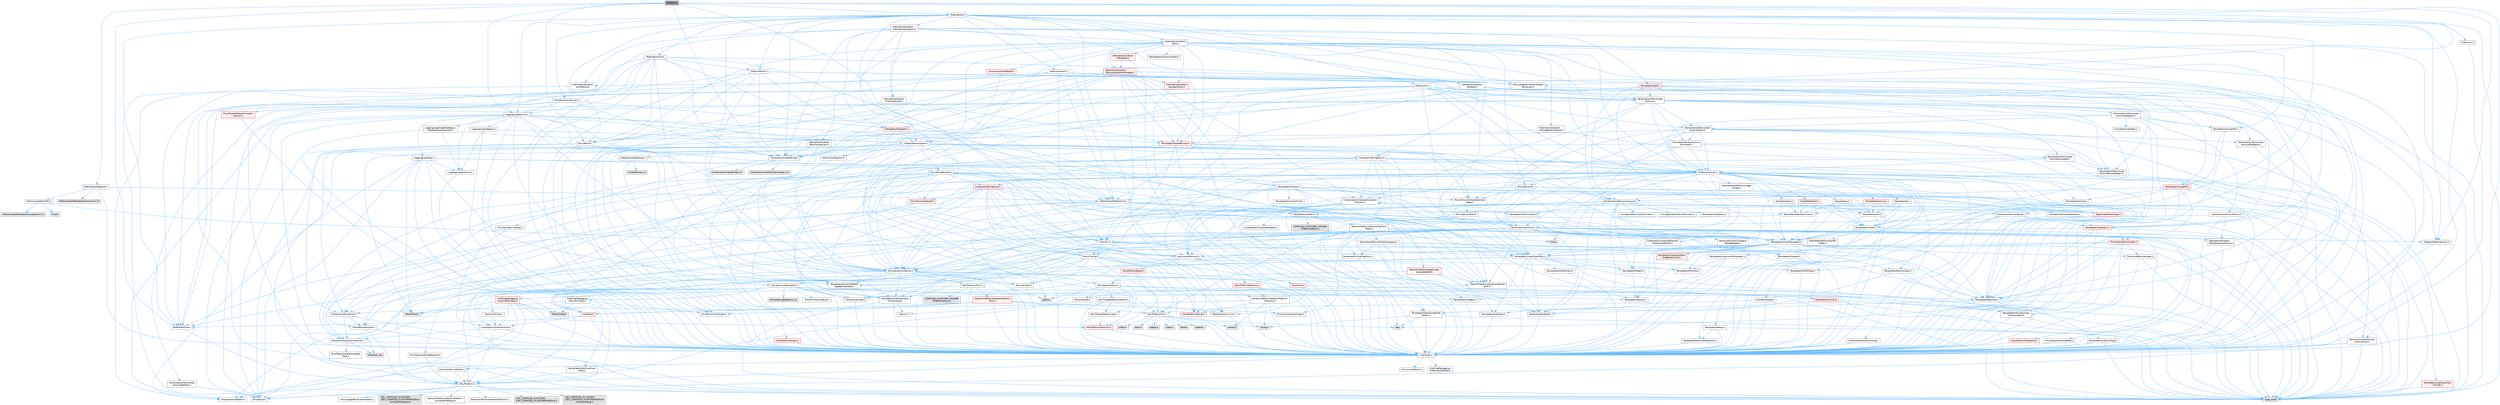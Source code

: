 digraph "Rotator.h"
{
 // INTERACTIVE_SVG=YES
 // LATEX_PDF_SIZE
  bgcolor="transparent";
  edge [fontname=Helvetica,fontsize=10,labelfontname=Helvetica,labelfontsize=10];
  node [fontname=Helvetica,fontsize=10,shape=box,height=0.2,width=0.4];
  Node1 [id="Node000001",label="Rotator.h",height=0.2,width=0.4,color="gray40", fillcolor="grey60", style="filled", fontcolor="black",tooltip=" "];
  Node1 -> Node2 [id="edge1_Node000001_Node000002",color="steelblue1",style="solid",tooltip=" "];
  Node2 [id="Node000002",label="CoreTypes.h",height=0.2,width=0.4,color="grey40", fillcolor="white", style="filled",URL="$dc/dec/CoreTypes_8h.html",tooltip=" "];
  Node2 -> Node3 [id="edge2_Node000002_Node000003",color="steelblue1",style="solid",tooltip=" "];
  Node3 [id="Node000003",label="HAL/Platform.h",height=0.2,width=0.4,color="grey40", fillcolor="white", style="filled",URL="$d9/dd0/Platform_8h.html",tooltip=" "];
  Node3 -> Node4 [id="edge3_Node000003_Node000004",color="steelblue1",style="solid",tooltip=" "];
  Node4 [id="Node000004",label="Misc/Build.h",height=0.2,width=0.4,color="grey40", fillcolor="white", style="filled",URL="$d3/dbb/Build_8h.html",tooltip=" "];
  Node3 -> Node5 [id="edge4_Node000003_Node000005",color="steelblue1",style="solid",tooltip=" "];
  Node5 [id="Node000005",label="Misc/LargeWorldCoordinates.h",height=0.2,width=0.4,color="grey40", fillcolor="white", style="filled",URL="$d2/dcb/LargeWorldCoordinates_8h.html",tooltip=" "];
  Node3 -> Node6 [id="edge5_Node000003_Node000006",color="steelblue1",style="solid",tooltip=" "];
  Node6 [id="Node000006",label="type_traits",height=0.2,width=0.4,color="grey60", fillcolor="#E0E0E0", style="filled",tooltip=" "];
  Node3 -> Node7 [id="edge6_Node000003_Node000007",color="steelblue1",style="solid",tooltip=" "];
  Node7 [id="Node000007",label="PreprocessorHelpers.h",height=0.2,width=0.4,color="grey40", fillcolor="white", style="filled",URL="$db/ddb/PreprocessorHelpers_8h.html",tooltip=" "];
  Node3 -> Node8 [id="edge7_Node000003_Node000008",color="steelblue1",style="solid",tooltip=" "];
  Node8 [id="Node000008",label="UBT_COMPILED_PLATFORM\l/UBT_COMPILED_PLATFORMPlatform\lCompilerPreSetup.h",height=0.2,width=0.4,color="grey60", fillcolor="#E0E0E0", style="filled",tooltip=" "];
  Node3 -> Node9 [id="edge8_Node000003_Node000009",color="steelblue1",style="solid",tooltip=" "];
  Node9 [id="Node000009",label="GenericPlatform/GenericPlatform\lCompilerPreSetup.h",height=0.2,width=0.4,color="grey40", fillcolor="white", style="filled",URL="$d9/dc8/GenericPlatformCompilerPreSetup_8h.html",tooltip=" "];
  Node3 -> Node10 [id="edge9_Node000003_Node000010",color="steelblue1",style="solid",tooltip=" "];
  Node10 [id="Node000010",label="GenericPlatform/GenericPlatform.h",height=0.2,width=0.4,color="grey40", fillcolor="white", style="filled",URL="$d6/d84/GenericPlatform_8h.html",tooltip=" "];
  Node3 -> Node11 [id="edge10_Node000003_Node000011",color="steelblue1",style="solid",tooltip=" "];
  Node11 [id="Node000011",label="UBT_COMPILED_PLATFORM\l/UBT_COMPILED_PLATFORMPlatform.h",height=0.2,width=0.4,color="grey60", fillcolor="#E0E0E0", style="filled",tooltip=" "];
  Node3 -> Node12 [id="edge11_Node000003_Node000012",color="steelblue1",style="solid",tooltip=" "];
  Node12 [id="Node000012",label="UBT_COMPILED_PLATFORM\l/UBT_COMPILED_PLATFORMPlatform\lCompilerSetup.h",height=0.2,width=0.4,color="grey60", fillcolor="#E0E0E0", style="filled",tooltip=" "];
  Node2 -> Node13 [id="edge12_Node000002_Node000013",color="steelblue1",style="solid",tooltip=" "];
  Node13 [id="Node000013",label="ProfilingDebugging\l/UMemoryDefines.h",height=0.2,width=0.4,color="grey40", fillcolor="white", style="filled",URL="$d2/da2/UMemoryDefines_8h.html",tooltip=" "];
  Node2 -> Node14 [id="edge13_Node000002_Node000014",color="steelblue1",style="solid",tooltip=" "];
  Node14 [id="Node000014",label="Misc/CoreMiscDefines.h",height=0.2,width=0.4,color="grey40", fillcolor="white", style="filled",URL="$da/d38/CoreMiscDefines_8h.html",tooltip=" "];
  Node14 -> Node3 [id="edge14_Node000014_Node000003",color="steelblue1",style="solid",tooltip=" "];
  Node14 -> Node7 [id="edge15_Node000014_Node000007",color="steelblue1",style="solid",tooltip=" "];
  Node2 -> Node15 [id="edge16_Node000002_Node000015",color="steelblue1",style="solid",tooltip=" "];
  Node15 [id="Node000015",label="Misc/CoreDefines.h",height=0.2,width=0.4,color="grey40", fillcolor="white", style="filled",URL="$d3/dd2/CoreDefines_8h.html",tooltip=" "];
  Node1 -> Node16 [id="edge17_Node000001_Node000016",color="steelblue1",style="solid",tooltip=" "];
  Node16 [id="Node000016",label="Math/MathFwd.h",height=0.2,width=0.4,color="grey40", fillcolor="white", style="filled",URL="$d2/d10/MathFwd_8h.html",tooltip=" "];
  Node16 -> Node3 [id="edge18_Node000016_Node000003",color="steelblue1",style="solid",tooltip=" "];
  Node1 -> Node17 [id="edge19_Node000001_Node000017",color="steelblue1",style="solid",tooltip=" "];
  Node17 [id="Node000017",label="Math/UnrealMathUtility.h",height=0.2,width=0.4,color="grey40", fillcolor="white", style="filled",URL="$db/db8/UnrealMathUtility_8h.html",tooltip=" "];
  Node17 -> Node2 [id="edge20_Node000017_Node000002",color="steelblue1",style="solid",tooltip=" "];
  Node17 -> Node18 [id="edge21_Node000017_Node000018",color="steelblue1",style="solid",tooltip=" "];
  Node18 [id="Node000018",label="Misc/AssertionMacros.h",height=0.2,width=0.4,color="grey40", fillcolor="white", style="filled",URL="$d0/dfa/AssertionMacros_8h.html",tooltip=" "];
  Node18 -> Node2 [id="edge22_Node000018_Node000002",color="steelblue1",style="solid",tooltip=" "];
  Node18 -> Node3 [id="edge23_Node000018_Node000003",color="steelblue1",style="solid",tooltip=" "];
  Node18 -> Node19 [id="edge24_Node000018_Node000019",color="steelblue1",style="solid",tooltip=" "];
  Node19 [id="Node000019",label="HAL/PlatformMisc.h",height=0.2,width=0.4,color="grey40", fillcolor="white", style="filled",URL="$d0/df5/PlatformMisc_8h.html",tooltip=" "];
  Node19 -> Node2 [id="edge25_Node000019_Node000002",color="steelblue1",style="solid",tooltip=" "];
  Node19 -> Node20 [id="edge26_Node000019_Node000020",color="steelblue1",style="solid",tooltip=" "];
  Node20 [id="Node000020",label="GenericPlatform/GenericPlatform\lMisc.h",height=0.2,width=0.4,color="red", fillcolor="#FFF0F0", style="filled",URL="$db/d9a/GenericPlatformMisc_8h.html",tooltip=" "];
  Node20 -> Node21 [id="edge27_Node000020_Node000021",color="steelblue1",style="solid",tooltip=" "];
  Node21 [id="Node000021",label="Containers/StringFwd.h",height=0.2,width=0.4,color="grey40", fillcolor="white", style="filled",URL="$df/d37/StringFwd_8h.html",tooltip=" "];
  Node21 -> Node2 [id="edge28_Node000021_Node000002",color="steelblue1",style="solid",tooltip=" "];
  Node21 -> Node22 [id="edge29_Node000021_Node000022",color="steelblue1",style="solid",tooltip=" "];
  Node22 [id="Node000022",label="Traits/ElementType.h",height=0.2,width=0.4,color="grey40", fillcolor="white", style="filled",URL="$d5/d4f/ElementType_8h.html",tooltip=" "];
  Node22 -> Node3 [id="edge30_Node000022_Node000003",color="steelblue1",style="solid",tooltip=" "];
  Node22 -> Node23 [id="edge31_Node000022_Node000023",color="steelblue1",style="solid",tooltip=" "];
  Node23 [id="Node000023",label="initializer_list",height=0.2,width=0.4,color="grey60", fillcolor="#E0E0E0", style="filled",tooltip=" "];
  Node22 -> Node6 [id="edge32_Node000022_Node000006",color="steelblue1",style="solid",tooltip=" "];
  Node21 -> Node24 [id="edge33_Node000021_Node000024",color="steelblue1",style="solid",tooltip=" "];
  Node24 [id="Node000024",label="Traits/IsContiguousContainer.h",height=0.2,width=0.4,color="grey40", fillcolor="white", style="filled",URL="$d5/d3c/IsContiguousContainer_8h.html",tooltip=" "];
  Node24 -> Node2 [id="edge34_Node000024_Node000002",color="steelblue1",style="solid",tooltip=" "];
  Node24 -> Node25 [id="edge35_Node000024_Node000025",color="steelblue1",style="solid",tooltip=" "];
  Node25 [id="Node000025",label="Misc/StaticAssertComplete\lType.h",height=0.2,width=0.4,color="grey40", fillcolor="white", style="filled",URL="$d5/d4e/StaticAssertCompleteType_8h.html",tooltip=" "];
  Node24 -> Node23 [id="edge36_Node000024_Node000023",color="steelblue1",style="solid",tooltip=" "];
  Node20 -> Node26 [id="edge37_Node000020_Node000026",color="steelblue1",style="solid",tooltip=" "];
  Node26 [id="Node000026",label="CoreFwd.h",height=0.2,width=0.4,color="red", fillcolor="#FFF0F0", style="filled",URL="$d1/d1e/CoreFwd_8h.html",tooltip=" "];
  Node26 -> Node2 [id="edge38_Node000026_Node000002",color="steelblue1",style="solid",tooltip=" "];
  Node26 -> Node27 [id="edge39_Node000026_Node000027",color="steelblue1",style="solid",tooltip=" "];
  Node27 [id="Node000027",label="Containers/ContainersFwd.h",height=0.2,width=0.4,color="grey40", fillcolor="white", style="filled",URL="$d4/d0a/ContainersFwd_8h.html",tooltip=" "];
  Node27 -> Node3 [id="edge40_Node000027_Node000003",color="steelblue1",style="solid",tooltip=" "];
  Node27 -> Node2 [id="edge41_Node000027_Node000002",color="steelblue1",style="solid",tooltip=" "];
  Node27 -> Node24 [id="edge42_Node000027_Node000024",color="steelblue1",style="solid",tooltip=" "];
  Node26 -> Node16 [id="edge43_Node000026_Node000016",color="steelblue1",style="solid",tooltip=" "];
  Node20 -> Node2 [id="edge44_Node000020_Node000002",color="steelblue1",style="solid",tooltip=" "];
  Node20 -> Node30 [id="edge45_Node000020_Node000030",color="steelblue1",style="solid",tooltip=" "];
  Node30 [id="Node000030",label="HAL/PlatformCrt.h",height=0.2,width=0.4,color="grey40", fillcolor="white", style="filled",URL="$d8/d75/PlatformCrt_8h.html",tooltip=" "];
  Node30 -> Node31 [id="edge46_Node000030_Node000031",color="steelblue1",style="solid",tooltip=" "];
  Node31 [id="Node000031",label="new",height=0.2,width=0.4,color="grey60", fillcolor="#E0E0E0", style="filled",tooltip=" "];
  Node30 -> Node32 [id="edge47_Node000030_Node000032",color="steelblue1",style="solid",tooltip=" "];
  Node32 [id="Node000032",label="wchar.h",height=0.2,width=0.4,color="grey60", fillcolor="#E0E0E0", style="filled",tooltip=" "];
  Node30 -> Node33 [id="edge48_Node000030_Node000033",color="steelblue1",style="solid",tooltip=" "];
  Node33 [id="Node000033",label="stddef.h",height=0.2,width=0.4,color="grey60", fillcolor="#E0E0E0", style="filled",tooltip=" "];
  Node30 -> Node34 [id="edge49_Node000030_Node000034",color="steelblue1",style="solid",tooltip=" "];
  Node34 [id="Node000034",label="stdlib.h",height=0.2,width=0.4,color="grey60", fillcolor="#E0E0E0", style="filled",tooltip=" "];
  Node30 -> Node35 [id="edge50_Node000030_Node000035",color="steelblue1",style="solid",tooltip=" "];
  Node35 [id="Node000035",label="stdio.h",height=0.2,width=0.4,color="grey60", fillcolor="#E0E0E0", style="filled",tooltip=" "];
  Node30 -> Node36 [id="edge51_Node000030_Node000036",color="steelblue1",style="solid",tooltip=" "];
  Node36 [id="Node000036",label="stdarg.h",height=0.2,width=0.4,color="grey60", fillcolor="#E0E0E0", style="filled",tooltip=" "];
  Node30 -> Node37 [id="edge52_Node000030_Node000037",color="steelblue1",style="solid",tooltip=" "];
  Node37 [id="Node000037",label="math.h",height=0.2,width=0.4,color="grey60", fillcolor="#E0E0E0", style="filled",tooltip=" "];
  Node30 -> Node38 [id="edge53_Node000030_Node000038",color="steelblue1",style="solid",tooltip=" "];
  Node38 [id="Node000038",label="float.h",height=0.2,width=0.4,color="grey60", fillcolor="#E0E0E0", style="filled",tooltip=" "];
  Node30 -> Node39 [id="edge54_Node000030_Node000039",color="steelblue1",style="solid",tooltip=" "];
  Node39 [id="Node000039",label="string.h",height=0.2,width=0.4,color="grey60", fillcolor="#E0E0E0", style="filled",tooltip=" "];
  Node20 -> Node40 [id="edge55_Node000020_Node000040",color="steelblue1",style="solid",tooltip=" "];
  Node40 [id="Node000040",label="Math/NumericLimits.h",height=0.2,width=0.4,color="grey40", fillcolor="white", style="filled",URL="$df/d1b/NumericLimits_8h.html",tooltip=" "];
  Node40 -> Node2 [id="edge56_Node000040_Node000002",color="steelblue1",style="solid",tooltip=" "];
  Node20 -> Node41 [id="edge57_Node000020_Node000041",color="steelblue1",style="solid",tooltip=" "];
  Node41 [id="Node000041",label="Misc/CompressionFlags.h",height=0.2,width=0.4,color="grey40", fillcolor="white", style="filled",URL="$d9/d76/CompressionFlags_8h.html",tooltip=" "];
  Node20 -> Node42 [id="edge58_Node000020_Node000042",color="steelblue1",style="solid",tooltip=" "];
  Node42 [id="Node000042",label="Misc/EnumClassFlags.h",height=0.2,width=0.4,color="grey40", fillcolor="white", style="filled",URL="$d8/de7/EnumClassFlags_8h.html",tooltip=" "];
  Node19 -> Node45 [id="edge59_Node000019_Node000045",color="steelblue1",style="solid",tooltip=" "];
  Node45 [id="Node000045",label="COMPILED_PLATFORM_HEADER\l(PlatformMisc.h)",height=0.2,width=0.4,color="grey60", fillcolor="#E0E0E0", style="filled",tooltip=" "];
  Node19 -> Node46 [id="edge60_Node000019_Node000046",color="steelblue1",style="solid",tooltip=" "];
  Node46 [id="Node000046",label="ProfilingDebugging\l/CpuProfilerTrace.h",height=0.2,width=0.4,color="red", fillcolor="#FFF0F0", style="filled",URL="$da/dcb/CpuProfilerTrace_8h.html",tooltip=" "];
  Node46 -> Node2 [id="edge61_Node000046_Node000002",color="steelblue1",style="solid",tooltip=" "];
  Node46 -> Node27 [id="edge62_Node000046_Node000027",color="steelblue1",style="solid",tooltip=" "];
  Node46 -> Node47 [id="edge63_Node000046_Node000047",color="steelblue1",style="solid",tooltip=" "];
  Node47 [id="Node000047",label="HAL/PlatformAtomics.h",height=0.2,width=0.4,color="red", fillcolor="#FFF0F0", style="filled",URL="$d3/d36/PlatformAtomics_8h.html",tooltip=" "];
  Node47 -> Node2 [id="edge64_Node000047_Node000002",color="steelblue1",style="solid",tooltip=" "];
  Node46 -> Node7 [id="edge65_Node000046_Node000007",color="steelblue1",style="solid",tooltip=" "];
  Node46 -> Node4 [id="edge66_Node000046_Node000004",color="steelblue1",style="solid",tooltip=" "];
  Node46 -> Node50 [id="edge67_Node000046_Node000050",color="steelblue1",style="solid",tooltip=" "];
  Node50 [id="Node000050",label="Trace/Config.h",height=0.2,width=0.4,color="grey60", fillcolor="#E0E0E0", style="filled",tooltip=" "];
  Node46 -> Node53 [id="edge68_Node000046_Node000053",color="steelblue1",style="solid",tooltip=" "];
  Node53 [id="Node000053",label="Trace/Trace.h",height=0.2,width=0.4,color="grey60", fillcolor="#E0E0E0", style="filled",tooltip=" "];
  Node18 -> Node7 [id="edge69_Node000018_Node000007",color="steelblue1",style="solid",tooltip=" "];
  Node18 -> Node54 [id="edge70_Node000018_Node000054",color="steelblue1",style="solid",tooltip=" "];
  Node54 [id="Node000054",label="Templates/EnableIf.h",height=0.2,width=0.4,color="grey40", fillcolor="white", style="filled",URL="$d7/d60/EnableIf_8h.html",tooltip=" "];
  Node54 -> Node2 [id="edge71_Node000054_Node000002",color="steelblue1",style="solid",tooltip=" "];
  Node18 -> Node55 [id="edge72_Node000018_Node000055",color="steelblue1",style="solid",tooltip=" "];
  Node55 [id="Node000055",label="Templates/IsArrayOrRefOf\lTypeByPredicate.h",height=0.2,width=0.4,color="grey40", fillcolor="white", style="filled",URL="$d6/da1/IsArrayOrRefOfTypeByPredicate_8h.html",tooltip=" "];
  Node55 -> Node2 [id="edge73_Node000055_Node000002",color="steelblue1",style="solid",tooltip=" "];
  Node18 -> Node56 [id="edge74_Node000018_Node000056",color="steelblue1",style="solid",tooltip=" "];
  Node56 [id="Node000056",label="Templates/IsValidVariadic\lFunctionArg.h",height=0.2,width=0.4,color="grey40", fillcolor="white", style="filled",URL="$d0/dc8/IsValidVariadicFunctionArg_8h.html",tooltip=" "];
  Node56 -> Node2 [id="edge75_Node000056_Node000002",color="steelblue1",style="solid",tooltip=" "];
  Node56 -> Node57 [id="edge76_Node000056_Node000057",color="steelblue1",style="solid",tooltip=" "];
  Node57 [id="Node000057",label="IsEnum.h",height=0.2,width=0.4,color="grey40", fillcolor="white", style="filled",URL="$d4/de5/IsEnum_8h.html",tooltip=" "];
  Node56 -> Node6 [id="edge77_Node000056_Node000006",color="steelblue1",style="solid",tooltip=" "];
  Node18 -> Node58 [id="edge78_Node000018_Node000058",color="steelblue1",style="solid",tooltip=" "];
  Node58 [id="Node000058",label="Traits/IsCharEncodingCompatible\lWith.h",height=0.2,width=0.4,color="grey40", fillcolor="white", style="filled",URL="$df/dd1/IsCharEncodingCompatibleWith_8h.html",tooltip=" "];
  Node58 -> Node6 [id="edge79_Node000058_Node000006",color="steelblue1",style="solid",tooltip=" "];
  Node58 -> Node59 [id="edge80_Node000058_Node000059",color="steelblue1",style="solid",tooltip=" "];
  Node59 [id="Node000059",label="Traits/IsCharType.h",height=0.2,width=0.4,color="grey40", fillcolor="white", style="filled",URL="$db/d51/IsCharType_8h.html",tooltip=" "];
  Node59 -> Node2 [id="edge81_Node000059_Node000002",color="steelblue1",style="solid",tooltip=" "];
  Node18 -> Node60 [id="edge82_Node000018_Node000060",color="steelblue1",style="solid",tooltip=" "];
  Node60 [id="Node000060",label="Misc/VarArgs.h",height=0.2,width=0.4,color="grey40", fillcolor="white", style="filled",URL="$d5/d6f/VarArgs_8h.html",tooltip=" "];
  Node60 -> Node2 [id="edge83_Node000060_Node000002",color="steelblue1",style="solid",tooltip=" "];
  Node18 -> Node61 [id="edge84_Node000018_Node000061",color="steelblue1",style="solid",tooltip=" "];
  Node61 [id="Node000061",label="String/FormatStringSan.h",height=0.2,width=0.4,color="grey40", fillcolor="white", style="filled",URL="$d3/d8b/FormatStringSan_8h.html",tooltip=" "];
  Node61 -> Node6 [id="edge85_Node000061_Node000006",color="steelblue1",style="solid",tooltip=" "];
  Node61 -> Node2 [id="edge86_Node000061_Node000002",color="steelblue1",style="solid",tooltip=" "];
  Node61 -> Node62 [id="edge87_Node000061_Node000062",color="steelblue1",style="solid",tooltip=" "];
  Node62 [id="Node000062",label="Templates/Requires.h",height=0.2,width=0.4,color="grey40", fillcolor="white", style="filled",URL="$dc/d96/Requires_8h.html",tooltip=" "];
  Node62 -> Node54 [id="edge88_Node000062_Node000054",color="steelblue1",style="solid",tooltip=" "];
  Node62 -> Node6 [id="edge89_Node000062_Node000006",color="steelblue1",style="solid",tooltip=" "];
  Node61 -> Node63 [id="edge90_Node000061_Node000063",color="steelblue1",style="solid",tooltip=" "];
  Node63 [id="Node000063",label="Templates/Identity.h",height=0.2,width=0.4,color="grey40", fillcolor="white", style="filled",URL="$d0/dd5/Identity_8h.html",tooltip=" "];
  Node61 -> Node56 [id="edge91_Node000061_Node000056",color="steelblue1",style="solid",tooltip=" "];
  Node61 -> Node59 [id="edge92_Node000061_Node000059",color="steelblue1",style="solid",tooltip=" "];
  Node61 -> Node64 [id="edge93_Node000061_Node000064",color="steelblue1",style="solid",tooltip=" "];
  Node64 [id="Node000064",label="Traits/IsTEnumAsByte.h",height=0.2,width=0.4,color="grey40", fillcolor="white", style="filled",URL="$d1/de6/IsTEnumAsByte_8h.html",tooltip=" "];
  Node61 -> Node65 [id="edge94_Node000061_Node000065",color="steelblue1",style="solid",tooltip=" "];
  Node65 [id="Node000065",label="Traits/IsTString.h",height=0.2,width=0.4,color="grey40", fillcolor="white", style="filled",URL="$d0/df8/IsTString_8h.html",tooltip=" "];
  Node65 -> Node27 [id="edge95_Node000065_Node000027",color="steelblue1",style="solid",tooltip=" "];
  Node61 -> Node27 [id="edge96_Node000061_Node000027",color="steelblue1",style="solid",tooltip=" "];
  Node61 -> Node66 [id="edge97_Node000061_Node000066",color="steelblue1",style="solid",tooltip=" "];
  Node66 [id="Node000066",label="FormatStringSanErrors.inl",height=0.2,width=0.4,color="grey60", fillcolor="#E0E0E0", style="filled",tooltip=" "];
  Node18 -> Node67 [id="edge98_Node000018_Node000067",color="steelblue1",style="solid",tooltip=" "];
  Node67 [id="Node000067",label="atomic",height=0.2,width=0.4,color="grey60", fillcolor="#E0E0E0", style="filled",tooltip=" "];
  Node17 -> Node68 [id="edge99_Node000017_Node000068",color="steelblue1",style="solid",tooltip=" "];
  Node68 [id="Node000068",label="HAL/PlatformMath.h",height=0.2,width=0.4,color="grey40", fillcolor="white", style="filled",URL="$dc/d53/PlatformMath_8h.html",tooltip=" "];
  Node68 -> Node2 [id="edge100_Node000068_Node000002",color="steelblue1",style="solid",tooltip=" "];
  Node68 -> Node69 [id="edge101_Node000068_Node000069",color="steelblue1",style="solid",tooltip=" "];
  Node69 [id="Node000069",label="GenericPlatform/GenericPlatform\lMath.h",height=0.2,width=0.4,color="grey40", fillcolor="white", style="filled",URL="$d5/d79/GenericPlatformMath_8h.html",tooltip=" "];
  Node69 -> Node2 [id="edge102_Node000069_Node000002",color="steelblue1",style="solid",tooltip=" "];
  Node69 -> Node27 [id="edge103_Node000069_Node000027",color="steelblue1",style="solid",tooltip=" "];
  Node69 -> Node30 [id="edge104_Node000069_Node000030",color="steelblue1",style="solid",tooltip=" "];
  Node69 -> Node70 [id="edge105_Node000069_Node000070",color="steelblue1",style="solid",tooltip=" "];
  Node70 [id="Node000070",label="Templates/AndOrNot.h",height=0.2,width=0.4,color="grey40", fillcolor="white", style="filled",URL="$db/d0a/AndOrNot_8h.html",tooltip=" "];
  Node70 -> Node2 [id="edge106_Node000070_Node000002",color="steelblue1",style="solid",tooltip=" "];
  Node69 -> Node71 [id="edge107_Node000069_Node000071",color="steelblue1",style="solid",tooltip=" "];
  Node71 [id="Node000071",label="Templates/Decay.h",height=0.2,width=0.4,color="grey40", fillcolor="white", style="filled",URL="$dd/d0f/Decay_8h.html",tooltip=" "];
  Node71 -> Node2 [id="edge108_Node000071_Node000002",color="steelblue1",style="solid",tooltip=" "];
  Node71 -> Node72 [id="edge109_Node000071_Node000072",color="steelblue1",style="solid",tooltip=" "];
  Node72 [id="Node000072",label="Templates/RemoveReference.h",height=0.2,width=0.4,color="grey40", fillcolor="white", style="filled",URL="$da/dbe/RemoveReference_8h.html",tooltip=" "];
  Node72 -> Node2 [id="edge110_Node000072_Node000002",color="steelblue1",style="solid",tooltip=" "];
  Node71 -> Node6 [id="edge111_Node000071_Node000006",color="steelblue1",style="solid",tooltip=" "];
  Node69 -> Node73 [id="edge112_Node000069_Node000073",color="steelblue1",style="solid",tooltip=" "];
  Node73 [id="Node000073",label="Templates/IsFloatingPoint.h",height=0.2,width=0.4,color="grey40", fillcolor="white", style="filled",URL="$d3/d11/IsFloatingPoint_8h.html",tooltip=" "];
  Node73 -> Node2 [id="edge113_Node000073_Node000002",color="steelblue1",style="solid",tooltip=" "];
  Node69 -> Node74 [id="edge114_Node000069_Node000074",color="steelblue1",style="solid",tooltip=" "];
  Node74 [id="Node000074",label="Templates/UnrealTypeTraits.h",height=0.2,width=0.4,color="grey40", fillcolor="white", style="filled",URL="$d2/d2d/UnrealTypeTraits_8h.html",tooltip=" "];
  Node74 -> Node2 [id="edge115_Node000074_Node000002",color="steelblue1",style="solid",tooltip=" "];
  Node74 -> Node75 [id="edge116_Node000074_Node000075",color="steelblue1",style="solid",tooltip=" "];
  Node75 [id="Node000075",label="Templates/IsPointer.h",height=0.2,width=0.4,color="grey40", fillcolor="white", style="filled",URL="$d7/d05/IsPointer_8h.html",tooltip=" "];
  Node75 -> Node2 [id="edge117_Node000075_Node000002",color="steelblue1",style="solid",tooltip=" "];
  Node74 -> Node18 [id="edge118_Node000074_Node000018",color="steelblue1",style="solid",tooltip=" "];
  Node74 -> Node70 [id="edge119_Node000074_Node000070",color="steelblue1",style="solid",tooltip=" "];
  Node74 -> Node54 [id="edge120_Node000074_Node000054",color="steelblue1",style="solid",tooltip=" "];
  Node74 -> Node76 [id="edge121_Node000074_Node000076",color="steelblue1",style="solid",tooltip=" "];
  Node76 [id="Node000076",label="Templates/IsArithmetic.h",height=0.2,width=0.4,color="grey40", fillcolor="white", style="filled",URL="$d2/d5d/IsArithmetic_8h.html",tooltip=" "];
  Node76 -> Node2 [id="edge122_Node000076_Node000002",color="steelblue1",style="solid",tooltip=" "];
  Node74 -> Node57 [id="edge123_Node000074_Node000057",color="steelblue1",style="solid",tooltip=" "];
  Node74 -> Node77 [id="edge124_Node000074_Node000077",color="steelblue1",style="solid",tooltip=" "];
  Node77 [id="Node000077",label="Templates/Models.h",height=0.2,width=0.4,color="grey40", fillcolor="white", style="filled",URL="$d3/d0c/Models_8h.html",tooltip=" "];
  Node77 -> Node63 [id="edge125_Node000077_Node000063",color="steelblue1",style="solid",tooltip=" "];
  Node74 -> Node78 [id="edge126_Node000074_Node000078",color="steelblue1",style="solid",tooltip=" "];
  Node78 [id="Node000078",label="Templates/IsPODType.h",height=0.2,width=0.4,color="grey40", fillcolor="white", style="filled",URL="$d7/db1/IsPODType_8h.html",tooltip=" "];
  Node78 -> Node2 [id="edge127_Node000078_Node000002",color="steelblue1",style="solid",tooltip=" "];
  Node74 -> Node79 [id="edge128_Node000074_Node000079",color="steelblue1",style="solid",tooltip=" "];
  Node79 [id="Node000079",label="Templates/IsUECoreType.h",height=0.2,width=0.4,color="grey40", fillcolor="white", style="filled",URL="$d1/db8/IsUECoreType_8h.html",tooltip=" "];
  Node79 -> Node2 [id="edge129_Node000079_Node000002",color="steelblue1",style="solid",tooltip=" "];
  Node79 -> Node6 [id="edge130_Node000079_Node000006",color="steelblue1",style="solid",tooltip=" "];
  Node74 -> Node80 [id="edge131_Node000074_Node000080",color="steelblue1",style="solid",tooltip=" "];
  Node80 [id="Node000080",label="Templates/IsTriviallyCopy\lConstructible.h",height=0.2,width=0.4,color="grey40", fillcolor="white", style="filled",URL="$d3/d78/IsTriviallyCopyConstructible_8h.html",tooltip=" "];
  Node80 -> Node2 [id="edge132_Node000080_Node000002",color="steelblue1",style="solid",tooltip=" "];
  Node80 -> Node6 [id="edge133_Node000080_Node000006",color="steelblue1",style="solid",tooltip=" "];
  Node69 -> Node62 [id="edge134_Node000069_Node000062",color="steelblue1",style="solid",tooltip=" "];
  Node69 -> Node81 [id="edge135_Node000069_Node000081",color="steelblue1",style="solid",tooltip=" "];
  Node81 [id="Node000081",label="Templates/ResolveTypeAmbiguity.h",height=0.2,width=0.4,color="grey40", fillcolor="white", style="filled",URL="$df/d1f/ResolveTypeAmbiguity_8h.html",tooltip=" "];
  Node81 -> Node2 [id="edge136_Node000081_Node000002",color="steelblue1",style="solid",tooltip=" "];
  Node81 -> Node73 [id="edge137_Node000081_Node000073",color="steelblue1",style="solid",tooltip=" "];
  Node81 -> Node74 [id="edge138_Node000081_Node000074",color="steelblue1",style="solid",tooltip=" "];
  Node81 -> Node82 [id="edge139_Node000081_Node000082",color="steelblue1",style="solid",tooltip=" "];
  Node82 [id="Node000082",label="Templates/IsSigned.h",height=0.2,width=0.4,color="grey40", fillcolor="white", style="filled",URL="$d8/dd8/IsSigned_8h.html",tooltip=" "];
  Node82 -> Node2 [id="edge140_Node000082_Node000002",color="steelblue1",style="solid",tooltip=" "];
  Node81 -> Node83 [id="edge141_Node000081_Node000083",color="steelblue1",style="solid",tooltip=" "];
  Node83 [id="Node000083",label="Templates/IsIntegral.h",height=0.2,width=0.4,color="grey40", fillcolor="white", style="filled",URL="$da/d64/IsIntegral_8h.html",tooltip=" "];
  Node83 -> Node2 [id="edge142_Node000083_Node000002",color="steelblue1",style="solid",tooltip=" "];
  Node81 -> Node62 [id="edge143_Node000081_Node000062",color="steelblue1",style="solid",tooltip=" "];
  Node69 -> Node84 [id="edge144_Node000069_Node000084",color="steelblue1",style="solid",tooltip=" "];
  Node84 [id="Node000084",label="Templates/TypeCompatible\lBytes.h",height=0.2,width=0.4,color="grey40", fillcolor="white", style="filled",URL="$df/d0a/TypeCompatibleBytes_8h.html",tooltip=" "];
  Node84 -> Node2 [id="edge145_Node000084_Node000002",color="steelblue1",style="solid",tooltip=" "];
  Node84 -> Node39 [id="edge146_Node000084_Node000039",color="steelblue1",style="solid",tooltip=" "];
  Node84 -> Node31 [id="edge147_Node000084_Node000031",color="steelblue1",style="solid",tooltip=" "];
  Node84 -> Node6 [id="edge148_Node000084_Node000006",color="steelblue1",style="solid",tooltip=" "];
  Node69 -> Node85 [id="edge149_Node000069_Node000085",color="steelblue1",style="solid",tooltip=" "];
  Node85 [id="Node000085",label="limits",height=0.2,width=0.4,color="grey60", fillcolor="#E0E0E0", style="filled",tooltip=" "];
  Node69 -> Node6 [id="edge150_Node000069_Node000006",color="steelblue1",style="solid",tooltip=" "];
  Node68 -> Node86 [id="edge151_Node000068_Node000086",color="steelblue1",style="solid",tooltip=" "];
  Node86 [id="Node000086",label="COMPILED_PLATFORM_HEADER\l(PlatformMath.h)",height=0.2,width=0.4,color="grey60", fillcolor="#E0E0E0", style="filled",tooltip=" "];
  Node17 -> Node16 [id="edge152_Node000017_Node000016",color="steelblue1",style="solid",tooltip=" "];
  Node17 -> Node63 [id="edge153_Node000017_Node000063",color="steelblue1",style="solid",tooltip=" "];
  Node17 -> Node62 [id="edge154_Node000017_Node000062",color="steelblue1",style="solid",tooltip=" "];
  Node1 -> Node87 [id="edge155_Node000001_Node000087",color="steelblue1",style="solid",tooltip=" "];
  Node87 [id="Node000087",label="Containers/UnrealString.h",height=0.2,width=0.4,color="grey40", fillcolor="white", style="filled",URL="$d5/dba/UnrealString_8h.html",tooltip=" "];
  Node87 -> Node88 [id="edge156_Node000087_Node000088",color="steelblue1",style="solid",tooltip=" "];
  Node88 [id="Node000088",label="Containers/UnrealStringIncludes.h.inl",height=0.2,width=0.4,color="grey60", fillcolor="#E0E0E0", style="filled",tooltip=" "];
  Node87 -> Node89 [id="edge157_Node000087_Node000089",color="steelblue1",style="solid",tooltip=" "];
  Node89 [id="Node000089",label="Containers/UnrealString.h.inl",height=0.2,width=0.4,color="grey60", fillcolor="#E0E0E0", style="filled",tooltip=" "];
  Node87 -> Node90 [id="edge158_Node000087_Node000090",color="steelblue1",style="solid",tooltip=" "];
  Node90 [id="Node000090",label="Misc/StringFormatArg.h",height=0.2,width=0.4,color="grey40", fillcolor="white", style="filled",URL="$d2/d16/StringFormatArg_8h.html",tooltip=" "];
  Node90 -> Node27 [id="edge159_Node000090_Node000027",color="steelblue1",style="solid",tooltip=" "];
  Node1 -> Node91 [id="edge160_Node000001_Node000091",color="steelblue1",style="solid",tooltip=" "];
  Node91 [id="Node000091",label="Misc/Parse.h",height=0.2,width=0.4,color="grey40", fillcolor="white", style="filled",URL="$dc/d71/Parse_8h.html",tooltip=" "];
  Node91 -> Node21 [id="edge161_Node000091_Node000021",color="steelblue1",style="solid",tooltip=" "];
  Node91 -> Node87 [id="edge162_Node000091_Node000087",color="steelblue1",style="solid",tooltip=" "];
  Node91 -> Node2 [id="edge163_Node000091_Node000002",color="steelblue1",style="solid",tooltip=" "];
  Node91 -> Node30 [id="edge164_Node000091_Node000030",color="steelblue1",style="solid",tooltip=" "];
  Node91 -> Node4 [id="edge165_Node000091_Node000004",color="steelblue1",style="solid",tooltip=" "];
  Node91 -> Node42 [id="edge166_Node000091_Node000042",color="steelblue1",style="solid",tooltip=" "];
  Node91 -> Node92 [id="edge167_Node000091_Node000092",color="steelblue1",style="solid",tooltip=" "];
  Node92 [id="Node000092",label="Templates/Function.h",height=0.2,width=0.4,color="grey40", fillcolor="white", style="filled",URL="$df/df5/Function_8h.html",tooltip=" "];
  Node92 -> Node2 [id="edge168_Node000092_Node000002",color="steelblue1",style="solid",tooltip=" "];
  Node92 -> Node18 [id="edge169_Node000092_Node000018",color="steelblue1",style="solid",tooltip=" "];
  Node92 -> Node93 [id="edge170_Node000092_Node000093",color="steelblue1",style="solid",tooltip=" "];
  Node93 [id="Node000093",label="Misc/IntrusiveUnsetOptional\lState.h",height=0.2,width=0.4,color="grey40", fillcolor="white", style="filled",URL="$d2/d0a/IntrusiveUnsetOptionalState_8h.html",tooltip=" "];
  Node93 -> Node94 [id="edge171_Node000093_Node000094",color="steelblue1",style="solid",tooltip=" "];
  Node94 [id="Node000094",label="Misc/OptionalFwd.h",height=0.2,width=0.4,color="grey40", fillcolor="white", style="filled",URL="$dc/d50/OptionalFwd_8h.html",tooltip=" "];
  Node92 -> Node95 [id="edge172_Node000092_Node000095",color="steelblue1",style="solid",tooltip=" "];
  Node95 [id="Node000095",label="HAL/UnrealMemory.h",height=0.2,width=0.4,color="grey40", fillcolor="white", style="filled",URL="$d9/d96/UnrealMemory_8h.html",tooltip=" "];
  Node95 -> Node2 [id="edge173_Node000095_Node000002",color="steelblue1",style="solid",tooltip=" "];
  Node95 -> Node96 [id="edge174_Node000095_Node000096",color="steelblue1",style="solid",tooltip=" "];
  Node96 [id="Node000096",label="GenericPlatform/GenericPlatform\lMemory.h",height=0.2,width=0.4,color="grey40", fillcolor="white", style="filled",URL="$dd/d22/GenericPlatformMemory_8h.html",tooltip=" "];
  Node96 -> Node26 [id="edge175_Node000096_Node000026",color="steelblue1",style="solid",tooltip=" "];
  Node96 -> Node2 [id="edge176_Node000096_Node000002",color="steelblue1",style="solid",tooltip=" "];
  Node96 -> Node97 [id="edge177_Node000096_Node000097",color="steelblue1",style="solid",tooltip=" "];
  Node97 [id="Node000097",label="HAL/PlatformString.h",height=0.2,width=0.4,color="red", fillcolor="#FFF0F0", style="filled",URL="$db/db5/PlatformString_8h.html",tooltip=" "];
  Node97 -> Node2 [id="edge178_Node000097_Node000002",color="steelblue1",style="solid",tooltip=" "];
  Node96 -> Node39 [id="edge179_Node000096_Node000039",color="steelblue1",style="solid",tooltip=" "];
  Node96 -> Node32 [id="edge180_Node000096_Node000032",color="steelblue1",style="solid",tooltip=" "];
  Node95 -> Node99 [id="edge181_Node000095_Node000099",color="steelblue1",style="solid",tooltip=" "];
  Node99 [id="Node000099",label="HAL/MemoryBase.h",height=0.2,width=0.4,color="red", fillcolor="#FFF0F0", style="filled",URL="$d6/d9f/MemoryBase_8h.html",tooltip=" "];
  Node99 -> Node2 [id="edge182_Node000099_Node000002",color="steelblue1",style="solid",tooltip=" "];
  Node99 -> Node47 [id="edge183_Node000099_Node000047",color="steelblue1",style="solid",tooltip=" "];
  Node99 -> Node30 [id="edge184_Node000099_Node000030",color="steelblue1",style="solid",tooltip=" "];
  Node99 -> Node103 [id="edge185_Node000099_Node000103",color="steelblue1",style="solid",tooltip=" "];
  Node103 [id="Node000103",label="Templates/Atomic.h",height=0.2,width=0.4,color="grey40", fillcolor="white", style="filled",URL="$d3/d91/Atomic_8h.html",tooltip=" "];
  Node103 -> Node104 [id="edge186_Node000103_Node000104",color="steelblue1",style="solid",tooltip=" "];
  Node104 [id="Node000104",label="HAL/ThreadSafeCounter.h",height=0.2,width=0.4,color="grey40", fillcolor="white", style="filled",URL="$dc/dc9/ThreadSafeCounter_8h.html",tooltip=" "];
  Node104 -> Node2 [id="edge187_Node000104_Node000002",color="steelblue1",style="solid",tooltip=" "];
  Node104 -> Node47 [id="edge188_Node000104_Node000047",color="steelblue1",style="solid",tooltip=" "];
  Node103 -> Node105 [id="edge189_Node000103_Node000105",color="steelblue1",style="solid",tooltip=" "];
  Node105 [id="Node000105",label="HAL/ThreadSafeCounter64.h",height=0.2,width=0.4,color="grey40", fillcolor="white", style="filled",URL="$d0/d12/ThreadSafeCounter64_8h.html",tooltip=" "];
  Node105 -> Node2 [id="edge190_Node000105_Node000002",color="steelblue1",style="solid",tooltip=" "];
  Node105 -> Node104 [id="edge191_Node000105_Node000104",color="steelblue1",style="solid",tooltip=" "];
  Node103 -> Node83 [id="edge192_Node000103_Node000083",color="steelblue1",style="solid",tooltip=" "];
  Node103 -> Node106 [id="edge193_Node000103_Node000106",color="steelblue1",style="solid",tooltip=" "];
  Node106 [id="Node000106",label="Templates/IsTrivial.h",height=0.2,width=0.4,color="red", fillcolor="#FFF0F0", style="filled",URL="$da/d4c/IsTrivial_8h.html",tooltip=" "];
  Node106 -> Node70 [id="edge194_Node000106_Node000070",color="steelblue1",style="solid",tooltip=" "];
  Node106 -> Node80 [id="edge195_Node000106_Node000080",color="steelblue1",style="solid",tooltip=" "];
  Node106 -> Node6 [id="edge196_Node000106_Node000006",color="steelblue1",style="solid",tooltip=" "];
  Node103 -> Node108 [id="edge197_Node000103_Node000108",color="steelblue1",style="solid",tooltip=" "];
  Node108 [id="Node000108",label="Traits/IntType.h",height=0.2,width=0.4,color="grey40", fillcolor="white", style="filled",URL="$d7/deb/IntType_8h.html",tooltip=" "];
  Node108 -> Node3 [id="edge198_Node000108_Node000003",color="steelblue1",style="solid",tooltip=" "];
  Node103 -> Node67 [id="edge199_Node000103_Node000067",color="steelblue1",style="solid",tooltip=" "];
  Node95 -> Node109 [id="edge200_Node000095_Node000109",color="steelblue1",style="solid",tooltip=" "];
  Node109 [id="Node000109",label="HAL/PlatformMemory.h",height=0.2,width=0.4,color="red", fillcolor="#FFF0F0", style="filled",URL="$de/d68/PlatformMemory_8h.html",tooltip=" "];
  Node109 -> Node2 [id="edge201_Node000109_Node000002",color="steelblue1",style="solid",tooltip=" "];
  Node109 -> Node96 [id="edge202_Node000109_Node000096",color="steelblue1",style="solid",tooltip=" "];
  Node95 -> Node111 [id="edge203_Node000095_Node000111",color="steelblue1",style="solid",tooltip=" "];
  Node111 [id="Node000111",label="ProfilingDebugging\l/MemoryTrace.h",height=0.2,width=0.4,color="grey40", fillcolor="white", style="filled",URL="$da/dd7/MemoryTrace_8h.html",tooltip=" "];
  Node111 -> Node3 [id="edge204_Node000111_Node000003",color="steelblue1",style="solid",tooltip=" "];
  Node111 -> Node42 [id="edge205_Node000111_Node000042",color="steelblue1",style="solid",tooltip=" "];
  Node111 -> Node50 [id="edge206_Node000111_Node000050",color="steelblue1",style="solid",tooltip=" "];
  Node111 -> Node53 [id="edge207_Node000111_Node000053",color="steelblue1",style="solid",tooltip=" "];
  Node95 -> Node75 [id="edge208_Node000095_Node000075",color="steelblue1",style="solid",tooltip=" "];
  Node92 -> Node112 [id="edge209_Node000092_Node000112",color="steelblue1",style="solid",tooltip=" "];
  Node112 [id="Node000112",label="Templates/FunctionFwd.h",height=0.2,width=0.4,color="grey40", fillcolor="white", style="filled",URL="$d6/d54/FunctionFwd_8h.html",tooltip=" "];
  Node92 -> Node74 [id="edge210_Node000092_Node000074",color="steelblue1",style="solid",tooltip=" "];
  Node92 -> Node113 [id="edge211_Node000092_Node000113",color="steelblue1",style="solid",tooltip=" "];
  Node113 [id="Node000113",label="Templates/Invoke.h",height=0.2,width=0.4,color="grey40", fillcolor="white", style="filled",URL="$d7/deb/Invoke_8h.html",tooltip=" "];
  Node113 -> Node2 [id="edge212_Node000113_Node000002",color="steelblue1",style="solid",tooltip=" "];
  Node113 -> Node114 [id="edge213_Node000113_Node000114",color="steelblue1",style="solid",tooltip=" "];
  Node114 [id="Node000114",label="Traits/MemberFunctionPtr\lOuter.h",height=0.2,width=0.4,color="grey40", fillcolor="white", style="filled",URL="$db/da7/MemberFunctionPtrOuter_8h.html",tooltip=" "];
  Node113 -> Node115 [id="edge214_Node000113_Node000115",color="steelblue1",style="solid",tooltip=" "];
  Node115 [id="Node000115",label="Templates/UnrealTemplate.h",height=0.2,width=0.4,color="grey40", fillcolor="white", style="filled",URL="$d4/d24/UnrealTemplate_8h.html",tooltip=" "];
  Node115 -> Node2 [id="edge215_Node000115_Node000002",color="steelblue1",style="solid",tooltip=" "];
  Node115 -> Node75 [id="edge216_Node000115_Node000075",color="steelblue1",style="solid",tooltip=" "];
  Node115 -> Node95 [id="edge217_Node000115_Node000095",color="steelblue1",style="solid",tooltip=" "];
  Node115 -> Node116 [id="edge218_Node000115_Node000116",color="steelblue1",style="solid",tooltip=" "];
  Node116 [id="Node000116",label="Templates/CopyQualifiers\lAndRefsFromTo.h",height=0.2,width=0.4,color="red", fillcolor="#FFF0F0", style="filled",URL="$d3/db3/CopyQualifiersAndRefsFromTo_8h.html",tooltip=" "];
  Node115 -> Node74 [id="edge219_Node000115_Node000074",color="steelblue1",style="solid",tooltip=" "];
  Node115 -> Node72 [id="edge220_Node000115_Node000072",color="steelblue1",style="solid",tooltip=" "];
  Node115 -> Node62 [id="edge221_Node000115_Node000062",color="steelblue1",style="solid",tooltip=" "];
  Node115 -> Node84 [id="edge222_Node000115_Node000084",color="steelblue1",style="solid",tooltip=" "];
  Node115 -> Node63 [id="edge223_Node000115_Node000063",color="steelblue1",style="solid",tooltip=" "];
  Node115 -> Node24 [id="edge224_Node000115_Node000024",color="steelblue1",style="solid",tooltip=" "];
  Node115 -> Node118 [id="edge225_Node000115_Node000118",color="steelblue1",style="solid",tooltip=" "];
  Node118 [id="Node000118",label="Traits/UseBitwiseSwap.h",height=0.2,width=0.4,color="grey40", fillcolor="white", style="filled",URL="$db/df3/UseBitwiseSwap_8h.html",tooltip=" "];
  Node118 -> Node2 [id="edge226_Node000118_Node000002",color="steelblue1",style="solid",tooltip=" "];
  Node118 -> Node6 [id="edge227_Node000118_Node000006",color="steelblue1",style="solid",tooltip=" "];
  Node115 -> Node6 [id="edge228_Node000115_Node000006",color="steelblue1",style="solid",tooltip=" "];
  Node113 -> Node6 [id="edge229_Node000113_Node000006",color="steelblue1",style="solid",tooltip=" "];
  Node92 -> Node115 [id="edge230_Node000092_Node000115",color="steelblue1",style="solid",tooltip=" "];
  Node92 -> Node62 [id="edge231_Node000092_Node000062",color="steelblue1",style="solid",tooltip=" "];
  Node92 -> Node17 [id="edge232_Node000092_Node000017",color="steelblue1",style="solid",tooltip=" "];
  Node92 -> Node31 [id="edge233_Node000092_Node000031",color="steelblue1",style="solid",tooltip=" "];
  Node92 -> Node6 [id="edge234_Node000092_Node000006",color="steelblue1",style="solid",tooltip=" "];
  Node1 -> Node119 [id="edge235_Node000001_Node000119",color="steelblue1",style="solid",tooltip=" "];
  Node119 [id="Node000119",label="Misc/LargeWorldCoordinates\lSerializer.h",height=0.2,width=0.4,color="grey40", fillcolor="white", style="filled",URL="$d7/df9/LargeWorldCoordinatesSerializer_8h.html",tooltip=" "];
  Node119 -> Node120 [id="edge236_Node000119_Node000120",color="steelblue1",style="solid",tooltip=" "];
  Node120 [id="Node000120",label="UObject/NameTypes.h",height=0.2,width=0.4,color="grey40", fillcolor="white", style="filled",URL="$d6/d35/NameTypes_8h.html",tooltip=" "];
  Node120 -> Node2 [id="edge237_Node000120_Node000002",color="steelblue1",style="solid",tooltip=" "];
  Node120 -> Node18 [id="edge238_Node000120_Node000018",color="steelblue1",style="solid",tooltip=" "];
  Node120 -> Node95 [id="edge239_Node000120_Node000095",color="steelblue1",style="solid",tooltip=" "];
  Node120 -> Node74 [id="edge240_Node000120_Node000074",color="steelblue1",style="solid",tooltip=" "];
  Node120 -> Node115 [id="edge241_Node000120_Node000115",color="steelblue1",style="solid",tooltip=" "];
  Node120 -> Node87 [id="edge242_Node000120_Node000087",color="steelblue1",style="solid",tooltip=" "];
  Node120 -> Node121 [id="edge243_Node000120_Node000121",color="steelblue1",style="solid",tooltip=" "];
  Node121 [id="Node000121",label="HAL/CriticalSection.h",height=0.2,width=0.4,color="grey40", fillcolor="white", style="filled",URL="$d6/d90/CriticalSection_8h.html",tooltip=" "];
  Node121 -> Node122 [id="edge244_Node000121_Node000122",color="steelblue1",style="solid",tooltip=" "];
  Node122 [id="Node000122",label="HAL/PlatformMutex.h",height=0.2,width=0.4,color="red", fillcolor="#FFF0F0", style="filled",URL="$d9/d0b/PlatformMutex_8h.html",tooltip=" "];
  Node122 -> Node2 [id="edge245_Node000122_Node000002",color="steelblue1",style="solid",tooltip=" "];
  Node120 -> Node124 [id="edge246_Node000120_Node000124",color="steelblue1",style="solid",tooltip=" "];
  Node124 [id="Node000124",label="Containers/StringConv.h",height=0.2,width=0.4,color="grey40", fillcolor="white", style="filled",URL="$d3/ddf/StringConv_8h.html",tooltip=" "];
  Node124 -> Node2 [id="edge247_Node000124_Node000002",color="steelblue1",style="solid",tooltip=" "];
  Node124 -> Node18 [id="edge248_Node000124_Node000018",color="steelblue1",style="solid",tooltip=" "];
  Node124 -> Node125 [id="edge249_Node000124_Node000125",color="steelblue1",style="solid",tooltip=" "];
  Node125 [id="Node000125",label="Containers/ContainerAllocation\lPolicies.h",height=0.2,width=0.4,color="grey40", fillcolor="white", style="filled",URL="$d7/dff/ContainerAllocationPolicies_8h.html",tooltip=" "];
  Node125 -> Node2 [id="edge250_Node000125_Node000002",color="steelblue1",style="solid",tooltip=" "];
  Node125 -> Node126 [id="edge251_Node000125_Node000126",color="steelblue1",style="solid",tooltip=" "];
  Node126 [id="Node000126",label="Containers/ContainerHelpers.h",height=0.2,width=0.4,color="grey40", fillcolor="white", style="filled",URL="$d7/d33/ContainerHelpers_8h.html",tooltip=" "];
  Node126 -> Node2 [id="edge252_Node000126_Node000002",color="steelblue1",style="solid",tooltip=" "];
  Node125 -> Node125 [id="edge253_Node000125_Node000125",color="steelblue1",style="solid",tooltip=" "];
  Node125 -> Node68 [id="edge254_Node000125_Node000068",color="steelblue1",style="solid",tooltip=" "];
  Node125 -> Node95 [id="edge255_Node000125_Node000095",color="steelblue1",style="solid",tooltip=" "];
  Node125 -> Node40 [id="edge256_Node000125_Node000040",color="steelblue1",style="solid",tooltip=" "];
  Node125 -> Node18 [id="edge257_Node000125_Node000018",color="steelblue1",style="solid",tooltip=" "];
  Node125 -> Node127 [id="edge258_Node000125_Node000127",color="steelblue1",style="solid",tooltip=" "];
  Node127 [id="Node000127",label="Templates/IsPolymorphic.h",height=0.2,width=0.4,color="grey40", fillcolor="white", style="filled",URL="$dc/d20/IsPolymorphic_8h.html",tooltip=" "];
  Node125 -> Node128 [id="edge259_Node000125_Node000128",color="steelblue1",style="solid",tooltip=" "];
  Node128 [id="Node000128",label="Templates/MemoryOps.h",height=0.2,width=0.4,color="red", fillcolor="#FFF0F0", style="filled",URL="$db/dea/MemoryOps_8h.html",tooltip=" "];
  Node128 -> Node2 [id="edge260_Node000128_Node000002",color="steelblue1",style="solid",tooltip=" "];
  Node128 -> Node95 [id="edge261_Node000128_Node000095",color="steelblue1",style="solid",tooltip=" "];
  Node128 -> Node80 [id="edge262_Node000128_Node000080",color="steelblue1",style="solid",tooltip=" "];
  Node128 -> Node62 [id="edge263_Node000128_Node000062",color="steelblue1",style="solid",tooltip=" "];
  Node128 -> Node74 [id="edge264_Node000128_Node000074",color="steelblue1",style="solid",tooltip=" "];
  Node128 -> Node118 [id="edge265_Node000128_Node000118",color="steelblue1",style="solid",tooltip=" "];
  Node128 -> Node31 [id="edge266_Node000128_Node000031",color="steelblue1",style="solid",tooltip=" "];
  Node128 -> Node6 [id="edge267_Node000128_Node000006",color="steelblue1",style="solid",tooltip=" "];
  Node125 -> Node84 [id="edge268_Node000125_Node000084",color="steelblue1",style="solid",tooltip=" "];
  Node125 -> Node6 [id="edge269_Node000125_Node000006",color="steelblue1",style="solid",tooltip=" "];
  Node124 -> Node129 [id="edge270_Node000124_Node000129",color="steelblue1",style="solid",tooltip=" "];
  Node129 [id="Node000129",label="Containers/Array.h",height=0.2,width=0.4,color="grey40", fillcolor="white", style="filled",URL="$df/dd0/Array_8h.html",tooltip=" "];
  Node129 -> Node2 [id="edge271_Node000129_Node000002",color="steelblue1",style="solid",tooltip=" "];
  Node129 -> Node18 [id="edge272_Node000129_Node000018",color="steelblue1",style="solid",tooltip=" "];
  Node129 -> Node93 [id="edge273_Node000129_Node000093",color="steelblue1",style="solid",tooltip=" "];
  Node129 -> Node130 [id="edge274_Node000129_Node000130",color="steelblue1",style="solid",tooltip=" "];
  Node130 [id="Node000130",label="Misc/ReverseIterate.h",height=0.2,width=0.4,color="red", fillcolor="#FFF0F0", style="filled",URL="$db/de3/ReverseIterate_8h.html",tooltip=" "];
  Node130 -> Node3 [id="edge275_Node000130_Node000003",color="steelblue1",style="solid",tooltip=" "];
  Node129 -> Node95 [id="edge276_Node000129_Node000095",color="steelblue1",style="solid",tooltip=" "];
  Node129 -> Node74 [id="edge277_Node000129_Node000074",color="steelblue1",style="solid",tooltip=" "];
  Node129 -> Node115 [id="edge278_Node000129_Node000115",color="steelblue1",style="solid",tooltip=" "];
  Node129 -> Node132 [id="edge279_Node000129_Node000132",color="steelblue1",style="solid",tooltip=" "];
  Node132 [id="Node000132",label="Containers/AllowShrinking.h",height=0.2,width=0.4,color="grey40", fillcolor="white", style="filled",URL="$d7/d1a/AllowShrinking_8h.html",tooltip=" "];
  Node132 -> Node2 [id="edge280_Node000132_Node000002",color="steelblue1",style="solid",tooltip=" "];
  Node129 -> Node125 [id="edge281_Node000129_Node000125",color="steelblue1",style="solid",tooltip=" "];
  Node129 -> Node133 [id="edge282_Node000129_Node000133",color="steelblue1",style="solid",tooltip=" "];
  Node133 [id="Node000133",label="Containers/ContainerElement\lTypeCompatibility.h",height=0.2,width=0.4,color="grey40", fillcolor="white", style="filled",URL="$df/ddf/ContainerElementTypeCompatibility_8h.html",tooltip=" "];
  Node133 -> Node2 [id="edge283_Node000133_Node000002",color="steelblue1",style="solid",tooltip=" "];
  Node133 -> Node74 [id="edge284_Node000133_Node000074",color="steelblue1",style="solid",tooltip=" "];
  Node129 -> Node134 [id="edge285_Node000129_Node000134",color="steelblue1",style="solid",tooltip=" "];
  Node134 [id="Node000134",label="Serialization/Archive.h",height=0.2,width=0.4,color="grey40", fillcolor="white", style="filled",URL="$d7/d3b/Archive_8h.html",tooltip=" "];
  Node134 -> Node26 [id="edge286_Node000134_Node000026",color="steelblue1",style="solid",tooltip=" "];
  Node134 -> Node2 [id="edge287_Node000134_Node000002",color="steelblue1",style="solid",tooltip=" "];
  Node134 -> Node135 [id="edge288_Node000134_Node000135",color="steelblue1",style="solid",tooltip=" "];
  Node135 [id="Node000135",label="HAL/PlatformProperties.h",height=0.2,width=0.4,color="red", fillcolor="#FFF0F0", style="filled",URL="$d9/db0/PlatformProperties_8h.html",tooltip=" "];
  Node135 -> Node2 [id="edge289_Node000135_Node000002",color="steelblue1",style="solid",tooltip=" "];
  Node134 -> Node138 [id="edge290_Node000134_Node000138",color="steelblue1",style="solid",tooltip=" "];
  Node138 [id="Node000138",label="Internationalization\l/TextNamespaceFwd.h",height=0.2,width=0.4,color="grey40", fillcolor="white", style="filled",URL="$d8/d97/TextNamespaceFwd_8h.html",tooltip=" "];
  Node138 -> Node2 [id="edge291_Node000138_Node000002",color="steelblue1",style="solid",tooltip=" "];
  Node134 -> Node16 [id="edge292_Node000134_Node000016",color="steelblue1",style="solid",tooltip=" "];
  Node134 -> Node18 [id="edge293_Node000134_Node000018",color="steelblue1",style="solid",tooltip=" "];
  Node134 -> Node4 [id="edge294_Node000134_Node000004",color="steelblue1",style="solid",tooltip=" "];
  Node134 -> Node41 [id="edge295_Node000134_Node000041",color="steelblue1",style="solid",tooltip=" "];
  Node134 -> Node139 [id="edge296_Node000134_Node000139",color="steelblue1",style="solid",tooltip=" "];
  Node139 [id="Node000139",label="Misc/EngineVersionBase.h",height=0.2,width=0.4,color="grey40", fillcolor="white", style="filled",URL="$d5/d2b/EngineVersionBase_8h.html",tooltip=" "];
  Node139 -> Node2 [id="edge297_Node000139_Node000002",color="steelblue1",style="solid",tooltip=" "];
  Node134 -> Node60 [id="edge298_Node000134_Node000060",color="steelblue1",style="solid",tooltip=" "];
  Node134 -> Node140 [id="edge299_Node000134_Node000140",color="steelblue1",style="solid",tooltip=" "];
  Node140 [id="Node000140",label="Serialization/ArchiveCook\lData.h",height=0.2,width=0.4,color="grey40", fillcolor="white", style="filled",URL="$dc/db6/ArchiveCookData_8h.html",tooltip=" "];
  Node140 -> Node3 [id="edge300_Node000140_Node000003",color="steelblue1",style="solid",tooltip=" "];
  Node134 -> Node141 [id="edge301_Node000134_Node000141",color="steelblue1",style="solid",tooltip=" "];
  Node141 [id="Node000141",label="Serialization/ArchiveSave\lPackageData.h",height=0.2,width=0.4,color="grey40", fillcolor="white", style="filled",URL="$d1/d37/ArchiveSavePackageData_8h.html",tooltip=" "];
  Node134 -> Node54 [id="edge302_Node000134_Node000054",color="steelblue1",style="solid",tooltip=" "];
  Node134 -> Node55 [id="edge303_Node000134_Node000055",color="steelblue1",style="solid",tooltip=" "];
  Node134 -> Node142 [id="edge304_Node000134_Node000142",color="steelblue1",style="solid",tooltip=" "];
  Node142 [id="Node000142",label="Templates/IsEnumClass.h",height=0.2,width=0.4,color="grey40", fillcolor="white", style="filled",URL="$d7/d15/IsEnumClass_8h.html",tooltip=" "];
  Node142 -> Node2 [id="edge305_Node000142_Node000002",color="steelblue1",style="solid",tooltip=" "];
  Node142 -> Node70 [id="edge306_Node000142_Node000070",color="steelblue1",style="solid",tooltip=" "];
  Node134 -> Node82 [id="edge307_Node000134_Node000082",color="steelblue1",style="solid",tooltip=" "];
  Node134 -> Node56 [id="edge308_Node000134_Node000056",color="steelblue1",style="solid",tooltip=" "];
  Node134 -> Node115 [id="edge309_Node000134_Node000115",color="steelblue1",style="solid",tooltip=" "];
  Node134 -> Node58 [id="edge310_Node000134_Node000058",color="steelblue1",style="solid",tooltip=" "];
  Node134 -> Node143 [id="edge311_Node000134_Node000143",color="steelblue1",style="solid",tooltip=" "];
  Node143 [id="Node000143",label="UObject/ObjectVersion.h",height=0.2,width=0.4,color="grey40", fillcolor="white", style="filled",URL="$da/d63/ObjectVersion_8h.html",tooltip=" "];
  Node143 -> Node2 [id="edge312_Node000143_Node000002",color="steelblue1",style="solid",tooltip=" "];
  Node129 -> Node144 [id="edge313_Node000129_Node000144",color="steelblue1",style="solid",tooltip=" "];
  Node144 [id="Node000144",label="Serialization/MemoryImage\lWriter.h",height=0.2,width=0.4,color="grey40", fillcolor="white", style="filled",URL="$d0/d08/MemoryImageWriter_8h.html",tooltip=" "];
  Node144 -> Node2 [id="edge314_Node000144_Node000002",color="steelblue1",style="solid",tooltip=" "];
  Node144 -> Node145 [id="edge315_Node000144_Node000145",color="steelblue1",style="solid",tooltip=" "];
  Node145 [id="Node000145",label="Serialization/MemoryLayout.h",height=0.2,width=0.4,color="grey40", fillcolor="white", style="filled",URL="$d7/d66/MemoryLayout_8h.html",tooltip=" "];
  Node145 -> Node146 [id="edge316_Node000145_Node000146",color="steelblue1",style="solid",tooltip=" "];
  Node146 [id="Node000146",label="Concepts/StaticClassProvider.h",height=0.2,width=0.4,color="grey40", fillcolor="white", style="filled",URL="$dd/d83/StaticClassProvider_8h.html",tooltip=" "];
  Node145 -> Node147 [id="edge317_Node000145_Node000147",color="steelblue1",style="solid",tooltip=" "];
  Node147 [id="Node000147",label="Concepts/StaticStructProvider.h",height=0.2,width=0.4,color="grey40", fillcolor="white", style="filled",URL="$d5/d77/StaticStructProvider_8h.html",tooltip=" "];
  Node145 -> Node148 [id="edge318_Node000145_Node000148",color="steelblue1",style="solid",tooltip=" "];
  Node148 [id="Node000148",label="Containers/EnumAsByte.h",height=0.2,width=0.4,color="grey40", fillcolor="white", style="filled",URL="$d6/d9a/EnumAsByte_8h.html",tooltip=" "];
  Node148 -> Node2 [id="edge319_Node000148_Node000002",color="steelblue1",style="solid",tooltip=" "];
  Node148 -> Node78 [id="edge320_Node000148_Node000078",color="steelblue1",style="solid",tooltip=" "];
  Node148 -> Node149 [id="edge321_Node000148_Node000149",color="steelblue1",style="solid",tooltip=" "];
  Node149 [id="Node000149",label="Templates/TypeHash.h",height=0.2,width=0.4,color="red", fillcolor="#FFF0F0", style="filled",URL="$d1/d62/TypeHash_8h.html",tooltip=" "];
  Node149 -> Node2 [id="edge322_Node000149_Node000002",color="steelblue1",style="solid",tooltip=" "];
  Node149 -> Node62 [id="edge323_Node000149_Node000062",color="steelblue1",style="solid",tooltip=" "];
  Node149 -> Node150 [id="edge324_Node000149_Node000150",color="steelblue1",style="solid",tooltip=" "];
  Node150 [id="Node000150",label="Misc/Crc.h",height=0.2,width=0.4,color="grey40", fillcolor="white", style="filled",URL="$d4/dd2/Crc_8h.html",tooltip=" "];
  Node150 -> Node2 [id="edge325_Node000150_Node000002",color="steelblue1",style="solid",tooltip=" "];
  Node150 -> Node97 [id="edge326_Node000150_Node000097",color="steelblue1",style="solid",tooltip=" "];
  Node150 -> Node18 [id="edge327_Node000150_Node000018",color="steelblue1",style="solid",tooltip=" "];
  Node150 -> Node151 [id="edge328_Node000150_Node000151",color="steelblue1",style="solid",tooltip=" "];
  Node151 [id="Node000151",label="Misc/CString.h",height=0.2,width=0.4,color="grey40", fillcolor="white", style="filled",URL="$d2/d49/CString_8h.html",tooltip=" "];
  Node151 -> Node2 [id="edge329_Node000151_Node000002",color="steelblue1",style="solid",tooltip=" "];
  Node151 -> Node30 [id="edge330_Node000151_Node000030",color="steelblue1",style="solid",tooltip=" "];
  Node151 -> Node97 [id="edge331_Node000151_Node000097",color="steelblue1",style="solid",tooltip=" "];
  Node151 -> Node18 [id="edge332_Node000151_Node000018",color="steelblue1",style="solid",tooltip=" "];
  Node151 -> Node152 [id="edge333_Node000151_Node000152",color="steelblue1",style="solid",tooltip=" "];
  Node152 [id="Node000152",label="Misc/Char.h",height=0.2,width=0.4,color="red", fillcolor="#FFF0F0", style="filled",URL="$d0/d58/Char_8h.html",tooltip=" "];
  Node152 -> Node2 [id="edge334_Node000152_Node000002",color="steelblue1",style="solid",tooltip=" "];
  Node152 -> Node108 [id="edge335_Node000152_Node000108",color="steelblue1",style="solid",tooltip=" "];
  Node152 -> Node6 [id="edge336_Node000152_Node000006",color="steelblue1",style="solid",tooltip=" "];
  Node151 -> Node60 [id="edge337_Node000151_Node000060",color="steelblue1",style="solid",tooltip=" "];
  Node151 -> Node55 [id="edge338_Node000151_Node000055",color="steelblue1",style="solid",tooltip=" "];
  Node151 -> Node56 [id="edge339_Node000151_Node000056",color="steelblue1",style="solid",tooltip=" "];
  Node151 -> Node58 [id="edge340_Node000151_Node000058",color="steelblue1",style="solid",tooltip=" "];
  Node150 -> Node152 [id="edge341_Node000150_Node000152",color="steelblue1",style="solid",tooltip=" "];
  Node150 -> Node74 [id="edge342_Node000150_Node000074",color="steelblue1",style="solid",tooltip=" "];
  Node150 -> Node59 [id="edge343_Node000150_Node000059",color="steelblue1",style="solid",tooltip=" "];
  Node149 -> Node6 [id="edge344_Node000149_Node000006",color="steelblue1",style="solid",tooltip=" "];
  Node145 -> Node21 [id="edge345_Node000145_Node000021",color="steelblue1",style="solid",tooltip=" "];
  Node145 -> Node95 [id="edge346_Node000145_Node000095",color="steelblue1",style="solid",tooltip=" "];
  Node145 -> Node156 [id="edge347_Node000145_Node000156",color="steelblue1",style="solid",tooltip=" "];
  Node156 [id="Node000156",label="Misc/DelayedAutoRegister.h",height=0.2,width=0.4,color="grey40", fillcolor="white", style="filled",URL="$d1/dda/DelayedAutoRegister_8h.html",tooltip=" "];
  Node156 -> Node3 [id="edge348_Node000156_Node000003",color="steelblue1",style="solid",tooltip=" "];
  Node145 -> Node54 [id="edge349_Node000145_Node000054",color="steelblue1",style="solid",tooltip=" "];
  Node145 -> Node157 [id="edge350_Node000145_Node000157",color="steelblue1",style="solid",tooltip=" "];
  Node157 [id="Node000157",label="Templates/IsAbstract.h",height=0.2,width=0.4,color="grey40", fillcolor="white", style="filled",URL="$d8/db7/IsAbstract_8h.html",tooltip=" "];
  Node145 -> Node127 [id="edge351_Node000145_Node000127",color="steelblue1",style="solid",tooltip=" "];
  Node145 -> Node77 [id="edge352_Node000145_Node000077",color="steelblue1",style="solid",tooltip=" "];
  Node145 -> Node115 [id="edge353_Node000145_Node000115",color="steelblue1",style="solid",tooltip=" "];
  Node129 -> Node158 [id="edge354_Node000129_Node000158",color="steelblue1",style="solid",tooltip=" "];
  Node158 [id="Node000158",label="Algo/Heapify.h",height=0.2,width=0.4,color="grey40", fillcolor="white", style="filled",URL="$d0/d2a/Heapify_8h.html",tooltip=" "];
  Node158 -> Node159 [id="edge355_Node000158_Node000159",color="steelblue1",style="solid",tooltip=" "];
  Node159 [id="Node000159",label="Algo/Impl/BinaryHeap.h",height=0.2,width=0.4,color="red", fillcolor="#FFF0F0", style="filled",URL="$d7/da3/Algo_2Impl_2BinaryHeap_8h.html",tooltip=" "];
  Node159 -> Node113 [id="edge356_Node000159_Node000113",color="steelblue1",style="solid",tooltip=" "];
  Node159 -> Node6 [id="edge357_Node000159_Node000006",color="steelblue1",style="solid",tooltip=" "];
  Node158 -> Node162 [id="edge358_Node000158_Node000162",color="steelblue1",style="solid",tooltip=" "];
  Node162 [id="Node000162",label="Templates/IdentityFunctor.h",height=0.2,width=0.4,color="grey40", fillcolor="white", style="filled",URL="$d7/d2e/IdentityFunctor_8h.html",tooltip=" "];
  Node162 -> Node3 [id="edge359_Node000162_Node000003",color="steelblue1",style="solid",tooltip=" "];
  Node158 -> Node113 [id="edge360_Node000158_Node000113",color="steelblue1",style="solid",tooltip=" "];
  Node158 -> Node163 [id="edge361_Node000158_Node000163",color="steelblue1",style="solid",tooltip=" "];
  Node163 [id="Node000163",label="Templates/Less.h",height=0.2,width=0.4,color="grey40", fillcolor="white", style="filled",URL="$de/dc8/Less_8h.html",tooltip=" "];
  Node163 -> Node2 [id="edge362_Node000163_Node000002",color="steelblue1",style="solid",tooltip=" "];
  Node163 -> Node115 [id="edge363_Node000163_Node000115",color="steelblue1",style="solid",tooltip=" "];
  Node158 -> Node115 [id="edge364_Node000158_Node000115",color="steelblue1",style="solid",tooltip=" "];
  Node129 -> Node164 [id="edge365_Node000129_Node000164",color="steelblue1",style="solid",tooltip=" "];
  Node164 [id="Node000164",label="Algo/HeapSort.h",height=0.2,width=0.4,color="grey40", fillcolor="white", style="filled",URL="$d3/d92/HeapSort_8h.html",tooltip=" "];
  Node164 -> Node159 [id="edge366_Node000164_Node000159",color="steelblue1",style="solid",tooltip=" "];
  Node164 -> Node162 [id="edge367_Node000164_Node000162",color="steelblue1",style="solid",tooltip=" "];
  Node164 -> Node163 [id="edge368_Node000164_Node000163",color="steelblue1",style="solid",tooltip=" "];
  Node164 -> Node115 [id="edge369_Node000164_Node000115",color="steelblue1",style="solid",tooltip=" "];
  Node129 -> Node165 [id="edge370_Node000129_Node000165",color="steelblue1",style="solid",tooltip=" "];
  Node165 [id="Node000165",label="Algo/IsHeap.h",height=0.2,width=0.4,color="grey40", fillcolor="white", style="filled",URL="$de/d32/IsHeap_8h.html",tooltip=" "];
  Node165 -> Node159 [id="edge371_Node000165_Node000159",color="steelblue1",style="solid",tooltip=" "];
  Node165 -> Node162 [id="edge372_Node000165_Node000162",color="steelblue1",style="solid",tooltip=" "];
  Node165 -> Node113 [id="edge373_Node000165_Node000113",color="steelblue1",style="solid",tooltip=" "];
  Node165 -> Node163 [id="edge374_Node000165_Node000163",color="steelblue1",style="solid",tooltip=" "];
  Node165 -> Node115 [id="edge375_Node000165_Node000115",color="steelblue1",style="solid",tooltip=" "];
  Node129 -> Node159 [id="edge376_Node000129_Node000159",color="steelblue1",style="solid",tooltip=" "];
  Node129 -> Node166 [id="edge377_Node000129_Node000166",color="steelblue1",style="solid",tooltip=" "];
  Node166 [id="Node000166",label="Algo/StableSort.h",height=0.2,width=0.4,color="red", fillcolor="#FFF0F0", style="filled",URL="$d7/d3c/StableSort_8h.html",tooltip=" "];
  Node166 -> Node162 [id="edge378_Node000166_Node000162",color="steelblue1",style="solid",tooltip=" "];
  Node166 -> Node113 [id="edge379_Node000166_Node000113",color="steelblue1",style="solid",tooltip=" "];
  Node166 -> Node163 [id="edge380_Node000166_Node000163",color="steelblue1",style="solid",tooltip=" "];
  Node166 -> Node115 [id="edge381_Node000166_Node000115",color="steelblue1",style="solid",tooltip=" "];
  Node129 -> Node169 [id="edge382_Node000129_Node000169",color="steelblue1",style="solid",tooltip=" "];
  Node169 [id="Node000169",label="Concepts/GetTypeHashable.h",height=0.2,width=0.4,color="grey40", fillcolor="white", style="filled",URL="$d3/da2/GetTypeHashable_8h.html",tooltip=" "];
  Node169 -> Node2 [id="edge383_Node000169_Node000002",color="steelblue1",style="solid",tooltip=" "];
  Node169 -> Node149 [id="edge384_Node000169_Node000149",color="steelblue1",style="solid",tooltip=" "];
  Node129 -> Node162 [id="edge385_Node000129_Node000162",color="steelblue1",style="solid",tooltip=" "];
  Node129 -> Node113 [id="edge386_Node000129_Node000113",color="steelblue1",style="solid",tooltip=" "];
  Node129 -> Node163 [id="edge387_Node000129_Node000163",color="steelblue1",style="solid",tooltip=" "];
  Node129 -> Node170 [id="edge388_Node000129_Node000170",color="steelblue1",style="solid",tooltip=" "];
  Node170 [id="Node000170",label="Templates/LosesQualifiers\lFromTo.h",height=0.2,width=0.4,color="red", fillcolor="#FFF0F0", style="filled",URL="$d2/db3/LosesQualifiersFromTo_8h.html",tooltip=" "];
  Node170 -> Node6 [id="edge389_Node000170_Node000006",color="steelblue1",style="solid",tooltip=" "];
  Node129 -> Node62 [id="edge390_Node000129_Node000062",color="steelblue1",style="solid",tooltip=" "];
  Node129 -> Node171 [id="edge391_Node000129_Node000171",color="steelblue1",style="solid",tooltip=" "];
  Node171 [id="Node000171",label="Templates/Sorting.h",height=0.2,width=0.4,color="red", fillcolor="#FFF0F0", style="filled",URL="$d3/d9e/Sorting_8h.html",tooltip=" "];
  Node171 -> Node2 [id="edge392_Node000171_Node000002",color="steelblue1",style="solid",tooltip=" "];
  Node171 -> Node68 [id="edge393_Node000171_Node000068",color="steelblue1",style="solid",tooltip=" "];
  Node171 -> Node163 [id="edge394_Node000171_Node000163",color="steelblue1",style="solid",tooltip=" "];
  Node129 -> Node174 [id="edge395_Node000129_Node000174",color="steelblue1",style="solid",tooltip=" "];
  Node174 [id="Node000174",label="Templates/AlignmentTemplates.h",height=0.2,width=0.4,color="grey40", fillcolor="white", style="filled",URL="$dd/d32/AlignmentTemplates_8h.html",tooltip=" "];
  Node174 -> Node2 [id="edge396_Node000174_Node000002",color="steelblue1",style="solid",tooltip=" "];
  Node174 -> Node83 [id="edge397_Node000174_Node000083",color="steelblue1",style="solid",tooltip=" "];
  Node174 -> Node75 [id="edge398_Node000174_Node000075",color="steelblue1",style="solid",tooltip=" "];
  Node129 -> Node22 [id="edge399_Node000129_Node000022",color="steelblue1",style="solid",tooltip=" "];
  Node129 -> Node85 [id="edge400_Node000129_Node000085",color="steelblue1",style="solid",tooltip=" "];
  Node129 -> Node6 [id="edge401_Node000129_Node000006",color="steelblue1",style="solid",tooltip=" "];
  Node124 -> Node151 [id="edge402_Node000124_Node000151",color="steelblue1",style="solid",tooltip=" "];
  Node124 -> Node175 [id="edge403_Node000124_Node000175",color="steelblue1",style="solid",tooltip=" "];
  Node175 [id="Node000175",label="Templates/IsArray.h",height=0.2,width=0.4,color="grey40", fillcolor="white", style="filled",URL="$d8/d8d/IsArray_8h.html",tooltip=" "];
  Node175 -> Node2 [id="edge404_Node000175_Node000002",color="steelblue1",style="solid",tooltip=" "];
  Node124 -> Node115 [id="edge405_Node000124_Node000115",color="steelblue1",style="solid",tooltip=" "];
  Node124 -> Node74 [id="edge406_Node000124_Node000074",color="steelblue1",style="solid",tooltip=" "];
  Node124 -> Node22 [id="edge407_Node000124_Node000022",color="steelblue1",style="solid",tooltip=" "];
  Node124 -> Node58 [id="edge408_Node000124_Node000058",color="steelblue1",style="solid",tooltip=" "];
  Node124 -> Node24 [id="edge409_Node000124_Node000024",color="steelblue1",style="solid",tooltip=" "];
  Node124 -> Node6 [id="edge410_Node000124_Node000006",color="steelblue1",style="solid",tooltip=" "];
  Node120 -> Node21 [id="edge411_Node000120_Node000021",color="steelblue1",style="solid",tooltip=" "];
  Node120 -> Node176 [id="edge412_Node000120_Node000176",color="steelblue1",style="solid",tooltip=" "];
  Node176 [id="Node000176",label="UObject/UnrealNames.h",height=0.2,width=0.4,color="grey40", fillcolor="white", style="filled",URL="$d8/db1/UnrealNames_8h.html",tooltip=" "];
  Node176 -> Node2 [id="edge413_Node000176_Node000002",color="steelblue1",style="solid",tooltip=" "];
  Node176 -> Node177 [id="edge414_Node000176_Node000177",color="steelblue1",style="solid",tooltip=" "];
  Node177 [id="Node000177",label="UnrealNames.inl",height=0.2,width=0.4,color="grey60", fillcolor="#E0E0E0", style="filled",tooltip=" "];
  Node120 -> Node103 [id="edge415_Node000120_Node000103",color="steelblue1",style="solid",tooltip=" "];
  Node120 -> Node145 [id="edge416_Node000120_Node000145",color="steelblue1",style="solid",tooltip=" "];
  Node120 -> Node93 [id="edge417_Node000120_Node000093",color="steelblue1",style="solid",tooltip=" "];
  Node120 -> Node178 [id="edge418_Node000120_Node000178",color="steelblue1",style="solid",tooltip=" "];
  Node178 [id="Node000178",label="Misc/StringBuilder.h",height=0.2,width=0.4,color="grey40", fillcolor="white", style="filled",URL="$d4/d52/StringBuilder_8h.html",tooltip=" "];
  Node178 -> Node21 [id="edge419_Node000178_Node000021",color="steelblue1",style="solid",tooltip=" "];
  Node178 -> Node179 [id="edge420_Node000178_Node000179",color="steelblue1",style="solid",tooltip=" "];
  Node179 [id="Node000179",label="Containers/StringView.h",height=0.2,width=0.4,color="red", fillcolor="#FFF0F0", style="filled",URL="$dd/dea/StringView_8h.html",tooltip=" "];
  Node179 -> Node2 [id="edge421_Node000179_Node000002",color="steelblue1",style="solid",tooltip=" "];
  Node179 -> Node21 [id="edge422_Node000179_Node000021",color="steelblue1",style="solid",tooltip=" "];
  Node179 -> Node95 [id="edge423_Node000179_Node000095",color="steelblue1",style="solid",tooltip=" "];
  Node179 -> Node40 [id="edge424_Node000179_Node000040",color="steelblue1",style="solid",tooltip=" "];
  Node179 -> Node17 [id="edge425_Node000179_Node000017",color="steelblue1",style="solid",tooltip=" "];
  Node179 -> Node150 [id="edge426_Node000179_Node000150",color="steelblue1",style="solid",tooltip=" "];
  Node179 -> Node151 [id="edge427_Node000179_Node000151",color="steelblue1",style="solid",tooltip=" "];
  Node179 -> Node130 [id="edge428_Node000179_Node000130",color="steelblue1",style="solid",tooltip=" "];
  Node179 -> Node62 [id="edge429_Node000179_Node000062",color="steelblue1",style="solid",tooltip=" "];
  Node179 -> Node115 [id="edge430_Node000179_Node000115",color="steelblue1",style="solid",tooltip=" "];
  Node179 -> Node22 [id="edge431_Node000179_Node000022",color="steelblue1",style="solid",tooltip=" "];
  Node179 -> Node58 [id="edge432_Node000179_Node000058",color="steelblue1",style="solid",tooltip=" "];
  Node179 -> Node59 [id="edge433_Node000179_Node000059",color="steelblue1",style="solid",tooltip=" "];
  Node179 -> Node24 [id="edge434_Node000179_Node000024",color="steelblue1",style="solid",tooltip=" "];
  Node179 -> Node6 [id="edge435_Node000179_Node000006",color="steelblue1",style="solid",tooltip=" "];
  Node178 -> Node2 [id="edge436_Node000178_Node000002",color="steelblue1",style="solid",tooltip=" "];
  Node178 -> Node97 [id="edge437_Node000178_Node000097",color="steelblue1",style="solid",tooltip=" "];
  Node178 -> Node95 [id="edge438_Node000178_Node000095",color="steelblue1",style="solid",tooltip=" "];
  Node178 -> Node18 [id="edge439_Node000178_Node000018",color="steelblue1",style="solid",tooltip=" "];
  Node178 -> Node151 [id="edge440_Node000178_Node000151",color="steelblue1",style="solid",tooltip=" "];
  Node178 -> Node54 [id="edge441_Node000178_Node000054",color="steelblue1",style="solid",tooltip=" "];
  Node178 -> Node55 [id="edge442_Node000178_Node000055",color="steelblue1",style="solid",tooltip=" "];
  Node178 -> Node56 [id="edge443_Node000178_Node000056",color="steelblue1",style="solid",tooltip=" "];
  Node178 -> Node62 [id="edge444_Node000178_Node000062",color="steelblue1",style="solid",tooltip=" "];
  Node178 -> Node115 [id="edge445_Node000178_Node000115",color="steelblue1",style="solid",tooltip=" "];
  Node178 -> Node74 [id="edge446_Node000178_Node000074",color="steelblue1",style="solid",tooltip=" "];
  Node178 -> Node58 [id="edge447_Node000178_Node000058",color="steelblue1",style="solid",tooltip=" "];
  Node178 -> Node182 [id="edge448_Node000178_Node000182",color="steelblue1",style="solid",tooltip=" "];
  Node182 [id="Node000182",label="Traits/IsCharEncodingSimply\lConvertibleTo.h",height=0.2,width=0.4,color="red", fillcolor="#FFF0F0", style="filled",URL="$d4/dee/IsCharEncodingSimplyConvertibleTo_8h.html",tooltip=" "];
  Node182 -> Node6 [id="edge449_Node000182_Node000006",color="steelblue1",style="solid",tooltip=" "];
  Node182 -> Node58 [id="edge450_Node000182_Node000058",color="steelblue1",style="solid",tooltip=" "];
  Node182 -> Node59 [id="edge451_Node000182_Node000059",color="steelblue1",style="solid",tooltip=" "];
  Node178 -> Node59 [id="edge452_Node000178_Node000059",color="steelblue1",style="solid",tooltip=" "];
  Node178 -> Node24 [id="edge453_Node000178_Node000024",color="steelblue1",style="solid",tooltip=" "];
  Node178 -> Node6 [id="edge454_Node000178_Node000006",color="steelblue1",style="solid",tooltip=" "];
  Node120 -> Node53 [id="edge455_Node000120_Node000053",color="steelblue1",style="solid",tooltip=" "];
  Node119 -> Node143 [id="edge456_Node000119_Node000143",color="steelblue1",style="solid",tooltip=" "];
  Node119 -> Node184 [id="edge457_Node000119_Node000184",color="steelblue1",style="solid",tooltip=" "];
  Node184 [id="Node000184",label="Serialization/Structured\lArchive.h",height=0.2,width=0.4,color="grey40", fillcolor="white", style="filled",URL="$d9/d1e/StructuredArchive_8h.html",tooltip=" "];
  Node184 -> Node129 [id="edge458_Node000184_Node000129",color="steelblue1",style="solid",tooltip=" "];
  Node184 -> Node125 [id="edge459_Node000184_Node000125",color="steelblue1",style="solid",tooltip=" "];
  Node184 -> Node2 [id="edge460_Node000184_Node000002",color="steelblue1",style="solid",tooltip=" "];
  Node184 -> Node185 [id="edge461_Node000184_Node000185",color="steelblue1",style="solid",tooltip=" "];
  Node185 [id="Node000185",label="Formatters/BinaryArchive\lFormatter.h",height=0.2,width=0.4,color="grey40", fillcolor="white", style="filled",URL="$d2/d01/BinaryArchiveFormatter_8h.html",tooltip=" "];
  Node185 -> Node129 [id="edge462_Node000185_Node000129",color="steelblue1",style="solid",tooltip=" "];
  Node185 -> Node3 [id="edge463_Node000185_Node000003",color="steelblue1",style="solid",tooltip=" "];
  Node185 -> Node134 [id="edge464_Node000185_Node000134",color="steelblue1",style="solid",tooltip=" "];
  Node185 -> Node186 [id="edge465_Node000185_Node000186",color="steelblue1",style="solid",tooltip=" "];
  Node186 [id="Node000186",label="Serialization/Structured\lArchiveFormatter.h",height=0.2,width=0.4,color="grey40", fillcolor="white", style="filled",URL="$db/dfe/StructuredArchiveFormatter_8h.html",tooltip=" "];
  Node186 -> Node129 [id="edge466_Node000186_Node000129",color="steelblue1",style="solid",tooltip=" "];
  Node186 -> Node26 [id="edge467_Node000186_Node000026",color="steelblue1",style="solid",tooltip=" "];
  Node186 -> Node2 [id="edge468_Node000186_Node000002",color="steelblue1",style="solid",tooltip=" "];
  Node186 -> Node187 [id="edge469_Node000186_Node000187",color="steelblue1",style="solid",tooltip=" "];
  Node187 [id="Node000187",label="Serialization/Structured\lArchiveNameHelpers.h",height=0.2,width=0.4,color="grey40", fillcolor="white", style="filled",URL="$d0/d7b/StructuredArchiveNameHelpers_8h.html",tooltip=" "];
  Node187 -> Node2 [id="edge470_Node000187_Node000002",color="steelblue1",style="solid",tooltip=" "];
  Node187 -> Node63 [id="edge471_Node000187_Node000063",color="steelblue1",style="solid",tooltip=" "];
  Node185 -> Node187 [id="edge472_Node000185_Node000187",color="steelblue1",style="solid",tooltip=" "];
  Node184 -> Node4 [id="edge473_Node000184_Node000004",color="steelblue1",style="solid",tooltip=" "];
  Node184 -> Node134 [id="edge474_Node000184_Node000134",color="steelblue1",style="solid",tooltip=" "];
  Node184 -> Node188 [id="edge475_Node000184_Node000188",color="steelblue1",style="solid",tooltip=" "];
  Node188 [id="Node000188",label="Serialization/Structured\lArchiveAdapters.h",height=0.2,width=0.4,color="grey40", fillcolor="white", style="filled",URL="$d3/de1/StructuredArchiveAdapters_8h.html",tooltip=" "];
  Node188 -> Node2 [id="edge476_Node000188_Node000002",color="steelblue1",style="solid",tooltip=" "];
  Node188 -> Node189 [id="edge477_Node000188_Node000189",color="steelblue1",style="solid",tooltip=" "];
  Node189 [id="Node000189",label="Concepts/Insertable.h",height=0.2,width=0.4,color="grey40", fillcolor="white", style="filled",URL="$d8/d3b/Insertable_8h.html",tooltip=" "];
  Node188 -> Node77 [id="edge478_Node000188_Node000077",color="steelblue1",style="solid",tooltip=" "];
  Node188 -> Node190 [id="edge479_Node000188_Node000190",color="steelblue1",style="solid",tooltip=" "];
  Node190 [id="Node000190",label="Serialization/ArchiveProxy.h",height=0.2,width=0.4,color="grey40", fillcolor="white", style="filled",URL="$dc/dda/ArchiveProxy_8h.html",tooltip=" "];
  Node190 -> Node2 [id="edge480_Node000190_Node000002",color="steelblue1",style="solid",tooltip=" "];
  Node190 -> Node138 [id="edge481_Node000190_Node000138",color="steelblue1",style="solid",tooltip=" "];
  Node190 -> Node134 [id="edge482_Node000190_Node000134",color="steelblue1",style="solid",tooltip=" "];
  Node188 -> Node191 [id="edge483_Node000188_Node000191",color="steelblue1",style="solid",tooltip=" "];
  Node191 [id="Node000191",label="Serialization/Structured\lArchiveSlots.h",height=0.2,width=0.4,color="grey40", fillcolor="white", style="filled",URL="$d2/d87/StructuredArchiveSlots_8h.html",tooltip=" "];
  Node191 -> Node129 [id="edge484_Node000191_Node000129",color="steelblue1",style="solid",tooltip=" "];
  Node191 -> Node2 [id="edge485_Node000191_Node000002",color="steelblue1",style="solid",tooltip=" "];
  Node191 -> Node185 [id="edge486_Node000191_Node000185",color="steelblue1",style="solid",tooltip=" "];
  Node191 -> Node4 [id="edge487_Node000191_Node000004",color="steelblue1",style="solid",tooltip=" "];
  Node191 -> Node192 [id="edge488_Node000191_Node000192",color="steelblue1",style="solid",tooltip=" "];
  Node192 [id="Node000192",label="Misc/Optional.h",height=0.2,width=0.4,color="grey40", fillcolor="white", style="filled",URL="$d2/dae/Optional_8h.html",tooltip=" "];
  Node192 -> Node2 [id="edge489_Node000192_Node000002",color="steelblue1",style="solid",tooltip=" "];
  Node192 -> Node18 [id="edge490_Node000192_Node000018",color="steelblue1",style="solid",tooltip=" "];
  Node192 -> Node93 [id="edge491_Node000192_Node000093",color="steelblue1",style="solid",tooltip=" "];
  Node192 -> Node94 [id="edge492_Node000192_Node000094",color="steelblue1",style="solid",tooltip=" "];
  Node192 -> Node128 [id="edge493_Node000192_Node000128",color="steelblue1",style="solid",tooltip=" "];
  Node192 -> Node115 [id="edge494_Node000192_Node000115",color="steelblue1",style="solid",tooltip=" "];
  Node192 -> Node134 [id="edge495_Node000192_Node000134",color="steelblue1",style="solid",tooltip=" "];
  Node191 -> Node134 [id="edge496_Node000191_Node000134",color="steelblue1",style="solid",tooltip=" "];
  Node191 -> Node193 [id="edge497_Node000191_Node000193",color="steelblue1",style="solid",tooltip=" "];
  Node193 [id="Node000193",label="Serialization/Structured\lArchiveFwd.h",height=0.2,width=0.4,color="grey40", fillcolor="white", style="filled",URL="$d2/df9/StructuredArchiveFwd_8h.html",tooltip=" "];
  Node193 -> Node2 [id="edge498_Node000193_Node000002",color="steelblue1",style="solid",tooltip=" "];
  Node193 -> Node4 [id="edge499_Node000193_Node000004",color="steelblue1",style="solid",tooltip=" "];
  Node193 -> Node6 [id="edge500_Node000193_Node000006",color="steelblue1",style="solid",tooltip=" "];
  Node191 -> Node187 [id="edge501_Node000191_Node000187",color="steelblue1",style="solid",tooltip=" "];
  Node191 -> Node194 [id="edge502_Node000191_Node000194",color="steelblue1",style="solid",tooltip=" "];
  Node194 [id="Node000194",label="Serialization/Structured\lArchiveSlotBase.h",height=0.2,width=0.4,color="grey40", fillcolor="white", style="filled",URL="$d9/d9a/StructuredArchiveSlotBase_8h.html",tooltip=" "];
  Node194 -> Node2 [id="edge503_Node000194_Node000002",color="steelblue1",style="solid",tooltip=" "];
  Node191 -> Node54 [id="edge504_Node000191_Node000054",color="steelblue1",style="solid",tooltip=" "];
  Node191 -> Node142 [id="edge505_Node000191_Node000142",color="steelblue1",style="solid",tooltip=" "];
  Node188 -> Node195 [id="edge506_Node000188_Node000195",color="steelblue1",style="solid",tooltip=" "];
  Node195 [id="Node000195",label="Templates/UniqueObj.h",height=0.2,width=0.4,color="grey40", fillcolor="white", style="filled",URL="$da/d95/UniqueObj_8h.html",tooltip=" "];
  Node195 -> Node2 [id="edge507_Node000195_Node000002",color="steelblue1",style="solid",tooltip=" "];
  Node195 -> Node196 [id="edge508_Node000195_Node000196",color="steelblue1",style="solid",tooltip=" "];
  Node196 [id="Node000196",label="Templates/UniquePtr.h",height=0.2,width=0.4,color="red", fillcolor="#FFF0F0", style="filled",URL="$de/d1a/UniquePtr_8h.html",tooltip=" "];
  Node196 -> Node2 [id="edge509_Node000196_Node000002",color="steelblue1",style="solid",tooltip=" "];
  Node196 -> Node115 [id="edge510_Node000196_Node000115",color="steelblue1",style="solid",tooltip=" "];
  Node196 -> Node175 [id="edge511_Node000196_Node000175",color="steelblue1",style="solid",tooltip=" "];
  Node196 -> Node62 [id="edge512_Node000196_Node000062",color="steelblue1",style="solid",tooltip=" "];
  Node196 -> Node145 [id="edge513_Node000196_Node000145",color="steelblue1",style="solid",tooltip=" "];
  Node196 -> Node6 [id="edge514_Node000196_Node000006",color="steelblue1",style="solid",tooltip=" "];
  Node184 -> Node198 [id="edge515_Node000184_Node000198",color="steelblue1",style="solid",tooltip=" "];
  Node198 [id="Node000198",label="Serialization/Structured\lArchiveDefines.h",height=0.2,width=0.4,color="grey40", fillcolor="white", style="filled",URL="$d3/d61/StructuredArchiveDefines_8h.html",tooltip=" "];
  Node198 -> Node4 [id="edge516_Node000198_Node000004",color="steelblue1",style="solid",tooltip=" "];
  Node184 -> Node186 [id="edge517_Node000184_Node000186",color="steelblue1",style="solid",tooltip=" "];
  Node184 -> Node193 [id="edge518_Node000184_Node000193",color="steelblue1",style="solid",tooltip=" "];
  Node184 -> Node187 [id="edge519_Node000184_Node000187",color="steelblue1",style="solid",tooltip=" "];
  Node184 -> Node194 [id="edge520_Node000184_Node000194",color="steelblue1",style="solid",tooltip=" "];
  Node184 -> Node191 [id="edge521_Node000184_Node000191",color="steelblue1",style="solid",tooltip=" "];
  Node184 -> Node195 [id="edge522_Node000184_Node000195",color="steelblue1",style="solid",tooltip=" "];
  Node1 -> Node199 [id="edge523_Node000001_Node000199",color="steelblue1",style="solid",tooltip=" "];
  Node199 [id="Node000199",label="Logging/LogMacros.h",height=0.2,width=0.4,color="grey40", fillcolor="white", style="filled",URL="$d0/d16/LogMacros_8h.html",tooltip=" "];
  Node199 -> Node87 [id="edge524_Node000199_Node000087",color="steelblue1",style="solid",tooltip=" "];
  Node199 -> Node2 [id="edge525_Node000199_Node000002",color="steelblue1",style="solid",tooltip=" "];
  Node199 -> Node7 [id="edge526_Node000199_Node000007",color="steelblue1",style="solid",tooltip=" "];
  Node199 -> Node200 [id="edge527_Node000199_Node000200",color="steelblue1",style="solid",tooltip=" "];
  Node200 [id="Node000200",label="Logging/LogCategory.h",height=0.2,width=0.4,color="grey40", fillcolor="white", style="filled",URL="$d9/d36/LogCategory_8h.html",tooltip=" "];
  Node200 -> Node2 [id="edge528_Node000200_Node000002",color="steelblue1",style="solid",tooltip=" "];
  Node200 -> Node102 [id="edge529_Node000200_Node000102",color="steelblue1",style="solid",tooltip=" "];
  Node102 [id="Node000102",label="Logging/LogVerbosity.h",height=0.2,width=0.4,color="grey40", fillcolor="white", style="filled",URL="$d2/d8f/LogVerbosity_8h.html",tooltip=" "];
  Node102 -> Node2 [id="edge530_Node000102_Node000002",color="steelblue1",style="solid",tooltip=" "];
  Node200 -> Node120 [id="edge531_Node000200_Node000120",color="steelblue1",style="solid",tooltip=" "];
  Node199 -> Node201 [id="edge532_Node000199_Node000201",color="steelblue1",style="solid",tooltip=" "];
  Node201 [id="Node000201",label="Logging/LogScopedCategory\lAndVerbosityOverride.h",height=0.2,width=0.4,color="grey40", fillcolor="white", style="filled",URL="$de/dba/LogScopedCategoryAndVerbosityOverride_8h.html",tooltip=" "];
  Node201 -> Node2 [id="edge533_Node000201_Node000002",color="steelblue1",style="solid",tooltip=" "];
  Node201 -> Node102 [id="edge534_Node000201_Node000102",color="steelblue1",style="solid",tooltip=" "];
  Node201 -> Node120 [id="edge535_Node000201_Node000120",color="steelblue1",style="solid",tooltip=" "];
  Node199 -> Node202 [id="edge536_Node000199_Node000202",color="steelblue1",style="solid",tooltip=" "];
  Node202 [id="Node000202",label="Logging/LogTrace.h",height=0.2,width=0.4,color="grey40", fillcolor="white", style="filled",URL="$d5/d91/LogTrace_8h.html",tooltip=" "];
  Node202 -> Node2 [id="edge537_Node000202_Node000002",color="steelblue1",style="solid",tooltip=" "];
  Node202 -> Node129 [id="edge538_Node000202_Node000129",color="steelblue1",style="solid",tooltip=" "];
  Node202 -> Node7 [id="edge539_Node000202_Node000007",color="steelblue1",style="solid",tooltip=" "];
  Node202 -> Node102 [id="edge540_Node000202_Node000102",color="steelblue1",style="solid",tooltip=" "];
  Node202 -> Node4 [id="edge541_Node000202_Node000004",color="steelblue1",style="solid",tooltip=" "];
  Node202 -> Node55 [id="edge542_Node000202_Node000055",color="steelblue1",style="solid",tooltip=" "];
  Node202 -> Node50 [id="edge543_Node000202_Node000050",color="steelblue1",style="solid",tooltip=" "];
  Node202 -> Node53 [id="edge544_Node000202_Node000053",color="steelblue1",style="solid",tooltip=" "];
  Node202 -> Node58 [id="edge545_Node000202_Node000058",color="steelblue1",style="solid",tooltip=" "];
  Node199 -> Node102 [id="edge546_Node000199_Node000102",color="steelblue1",style="solid",tooltip=" "];
  Node199 -> Node18 [id="edge547_Node000199_Node000018",color="steelblue1",style="solid",tooltip=" "];
  Node199 -> Node4 [id="edge548_Node000199_Node000004",color="steelblue1",style="solid",tooltip=" "];
  Node199 -> Node60 [id="edge549_Node000199_Node000060",color="steelblue1",style="solid",tooltip=" "];
  Node199 -> Node61 [id="edge550_Node000199_Node000061",color="steelblue1",style="solid",tooltip=" "];
  Node199 -> Node54 [id="edge551_Node000199_Node000054",color="steelblue1",style="solid",tooltip=" "];
  Node199 -> Node55 [id="edge552_Node000199_Node000055",color="steelblue1",style="solid",tooltip=" "];
  Node199 -> Node56 [id="edge553_Node000199_Node000056",color="steelblue1",style="solid",tooltip=" "];
  Node199 -> Node58 [id="edge554_Node000199_Node000058",color="steelblue1",style="solid",tooltip=" "];
  Node199 -> Node6 [id="edge555_Node000199_Node000006",color="steelblue1",style="solid",tooltip=" "];
  Node1 -> Node203 [id="edge556_Node000001_Node000203",color="steelblue1",style="solid",tooltip=" "];
  Node203 [id="Node000203",label="Math/Vector.h",height=0.2,width=0.4,color="grey40", fillcolor="white", style="filled",URL="$d6/dbe/Vector_8h.html",tooltip=" "];
  Node203 -> Node2 [id="edge557_Node000203_Node000002",color="steelblue1",style="solid",tooltip=" "];
  Node203 -> Node18 [id="edge558_Node000203_Node000018",color="steelblue1",style="solid",tooltip=" "];
  Node203 -> Node16 [id="edge559_Node000203_Node000016",color="steelblue1",style="solid",tooltip=" "];
  Node203 -> Node40 [id="edge560_Node000203_Node000040",color="steelblue1",style="solid",tooltip=" "];
  Node203 -> Node150 [id="edge561_Node000203_Node000150",color="steelblue1",style="solid",tooltip=" "];
  Node203 -> Node17 [id="edge562_Node000203_Node000017",color="steelblue1",style="solid",tooltip=" "];
  Node203 -> Node87 [id="edge563_Node000203_Node000087",color="steelblue1",style="solid",tooltip=" "];
  Node203 -> Node91 [id="edge564_Node000203_Node000091",color="steelblue1",style="solid",tooltip=" "];
  Node203 -> Node119 [id="edge565_Node000203_Node000119",color="steelblue1",style="solid",tooltip=" "];
  Node203 -> Node204 [id="edge566_Node000203_Node000204",color="steelblue1",style="solid",tooltip=" "];
  Node204 [id="Node000204",label="Misc/NetworkVersion.h",height=0.2,width=0.4,color="grey40", fillcolor="white", style="filled",URL="$d7/d4b/NetworkVersion_8h.html",tooltip=" "];
  Node204 -> Node87 [id="edge567_Node000204_Node000087",color="steelblue1",style="solid",tooltip=" "];
  Node204 -> Node2 [id="edge568_Node000204_Node000002",color="steelblue1",style="solid",tooltip=" "];
  Node204 -> Node205 [id="edge569_Node000204_Node000205",color="steelblue1",style="solid",tooltip=" "];
  Node205 [id="Node000205",label="Delegates/Delegate.h",height=0.2,width=0.4,color="red", fillcolor="#FFF0F0", style="filled",URL="$d4/d80/Delegate_8h.html",tooltip=" "];
  Node205 -> Node2 [id="edge570_Node000205_Node000002",color="steelblue1",style="solid",tooltip=" "];
  Node205 -> Node18 [id="edge571_Node000205_Node000018",color="steelblue1",style="solid",tooltip=" "];
  Node205 -> Node120 [id="edge572_Node000205_Node000120",color="steelblue1",style="solid",tooltip=" "];
  Node205 -> Node206 [id="edge573_Node000205_Node000206",color="steelblue1",style="solid",tooltip=" "];
  Node206 [id="Node000206",label="Templates/SharedPointer.h",height=0.2,width=0.4,color="red", fillcolor="#FFF0F0", style="filled",URL="$d2/d17/SharedPointer_8h.html",tooltip=" "];
  Node206 -> Node2 [id="edge574_Node000206_Node000002",color="steelblue1",style="solid",tooltip=" "];
  Node206 -> Node93 [id="edge575_Node000206_Node000093",color="steelblue1",style="solid",tooltip=" "];
  Node206 -> Node18 [id="edge576_Node000206_Node000018",color="steelblue1",style="solid",tooltip=" "];
  Node206 -> Node95 [id="edge577_Node000206_Node000095",color="steelblue1",style="solid",tooltip=" "];
  Node206 -> Node129 [id="edge578_Node000206_Node000129",color="steelblue1",style="solid",tooltip=" "];
  Node204 -> Node199 [id="edge579_Node000204_Node000199",color="steelblue1",style="solid",tooltip=" "];
  Node204 -> Node246 [id="edge580_Node000204_Node000246",color="steelblue1",style="solid",tooltip=" "];
  Node246 [id="Node000246",label="Misc/EngineNetworkCustom\lVersion.h",height=0.2,width=0.4,color="red", fillcolor="#FFF0F0", style="filled",URL="$da/da3/EngineNetworkCustomVersion_8h.html",tooltip=" "];
  Node246 -> Node2 [id="edge581_Node000246_Node000002",color="steelblue1",style="solid",tooltip=" "];
  Node203 -> Node249 [id="edge582_Node000203_Node000249",color="steelblue1",style="solid",tooltip=" "];
  Node249 [id="Node000249",label="Math/Color.h",height=0.2,width=0.4,color="grey40", fillcolor="white", style="filled",URL="$dd/dac/Color_8h.html",tooltip=" "];
  Node249 -> Node129 [id="edge583_Node000249_Node000129",color="steelblue1",style="solid",tooltip=" "];
  Node249 -> Node87 [id="edge584_Node000249_Node000087",color="steelblue1",style="solid",tooltip=" "];
  Node249 -> Node2 [id="edge585_Node000249_Node000002",color="steelblue1",style="solid",tooltip=" "];
  Node249 -> Node7 [id="edge586_Node000249_Node000007",color="steelblue1",style="solid",tooltip=" "];
  Node249 -> Node16 [id="edge587_Node000249_Node000016",color="steelblue1",style="solid",tooltip=" "];
  Node249 -> Node17 [id="edge588_Node000249_Node000017",color="steelblue1",style="solid",tooltip=" "];
  Node249 -> Node18 [id="edge589_Node000249_Node000018",color="steelblue1",style="solid",tooltip=" "];
  Node249 -> Node150 [id="edge590_Node000249_Node000150",color="steelblue1",style="solid",tooltip=" "];
  Node249 -> Node91 [id="edge591_Node000249_Node000091",color="steelblue1",style="solid",tooltip=" "];
  Node249 -> Node134 [id="edge592_Node000249_Node000134",color="steelblue1",style="solid",tooltip=" "];
  Node249 -> Node145 [id="edge593_Node000249_Node000145",color="steelblue1",style="solid",tooltip=" "];
  Node249 -> Node184 [id="edge594_Node000249_Node000184",color="steelblue1",style="solid",tooltip=" "];
  Node249 -> Node187 [id="edge595_Node000249_Node000187",color="steelblue1",style="solid",tooltip=" "];
  Node249 -> Node191 [id="edge596_Node000249_Node000191",color="steelblue1",style="solid",tooltip=" "];
  Node203 -> Node250 [id="edge597_Node000203_Node000250",color="steelblue1",style="solid",tooltip=" "];
  Node250 [id="Node000250",label="Math/IntPoint.h",height=0.2,width=0.4,color="grey40", fillcolor="white", style="filled",URL="$d3/df7/IntPoint_8h.html",tooltip=" "];
  Node250 -> Node2 [id="edge598_Node000250_Node000002",color="steelblue1",style="solid",tooltip=" "];
  Node250 -> Node18 [id="edge599_Node000250_Node000018",color="steelblue1",style="solid",tooltip=" "];
  Node250 -> Node91 [id="edge600_Node000250_Node000091",color="steelblue1",style="solid",tooltip=" "];
  Node250 -> Node16 [id="edge601_Node000250_Node000016",color="steelblue1",style="solid",tooltip=" "];
  Node250 -> Node17 [id="edge602_Node000250_Node000017",color="steelblue1",style="solid",tooltip=" "];
  Node250 -> Node87 [id="edge603_Node000250_Node000087",color="steelblue1",style="solid",tooltip=" "];
  Node250 -> Node184 [id="edge604_Node000250_Node000184",color="steelblue1",style="solid",tooltip=" "];
  Node250 -> Node149 [id="edge605_Node000250_Node000149",color="steelblue1",style="solid",tooltip=" "];
  Node250 -> Node119 [id="edge606_Node000250_Node000119",color="steelblue1",style="solid",tooltip=" "];
  Node203 -> Node199 [id="edge607_Node000203_Node000199",color="steelblue1",style="solid",tooltip=" "];
  Node203 -> Node251 [id="edge608_Node000203_Node000251",color="steelblue1",style="solid",tooltip=" "];
  Node251 [id="Node000251",label="Math/Vector2D.h",height=0.2,width=0.4,color="grey40", fillcolor="white", style="filled",URL="$d3/db0/Vector2D_8h.html",tooltip=" "];
  Node251 -> Node2 [id="edge609_Node000251_Node000002",color="steelblue1",style="solid",tooltip=" "];
  Node251 -> Node16 [id="edge610_Node000251_Node000016",color="steelblue1",style="solid",tooltip=" "];
  Node251 -> Node18 [id="edge611_Node000251_Node000018",color="steelblue1",style="solid",tooltip=" "];
  Node251 -> Node150 [id="edge612_Node000251_Node000150",color="steelblue1",style="solid",tooltip=" "];
  Node251 -> Node17 [id="edge613_Node000251_Node000017",color="steelblue1",style="solid",tooltip=" "];
  Node251 -> Node87 [id="edge614_Node000251_Node000087",color="steelblue1",style="solid",tooltip=" "];
  Node251 -> Node91 [id="edge615_Node000251_Node000091",color="steelblue1",style="solid",tooltip=" "];
  Node251 -> Node119 [id="edge616_Node000251_Node000119",color="steelblue1",style="solid",tooltip=" "];
  Node251 -> Node246 [id="edge617_Node000251_Node000246",color="steelblue1",style="solid",tooltip=" "];
  Node251 -> Node250 [id="edge618_Node000251_Node000250",color="steelblue1",style="solid",tooltip=" "];
  Node251 -> Node199 [id="edge619_Node000251_Node000199",color="steelblue1",style="solid",tooltip=" "];
  Node251 -> Node6 [id="edge620_Node000251_Node000006",color="steelblue1",style="solid",tooltip=" "];
  Node203 -> Node252 [id="edge621_Node000203_Node000252",color="steelblue1",style="solid",tooltip=" "];
  Node252 [id="Node000252",label="Misc/ByteSwap.h",height=0.2,width=0.4,color="grey40", fillcolor="white", style="filled",URL="$dc/dd7/ByteSwap_8h.html",tooltip=" "];
  Node252 -> Node2 [id="edge622_Node000252_Node000002",color="steelblue1",style="solid",tooltip=" "];
  Node252 -> Node30 [id="edge623_Node000252_Node000030",color="steelblue1",style="solid",tooltip=" "];
  Node203 -> Node253 [id="edge624_Node000203_Node000253",color="steelblue1",style="solid",tooltip=" "];
  Node253 [id="Node000253",label="Internationalization\l/Text.h",height=0.2,width=0.4,color="grey40", fillcolor="white", style="filled",URL="$d6/d35/Text_8h.html",tooltip=" "];
  Node253 -> Node2 [id="edge625_Node000253_Node000002",color="steelblue1",style="solid",tooltip=" "];
  Node253 -> Node47 [id="edge626_Node000253_Node000047",color="steelblue1",style="solid",tooltip=" "];
  Node253 -> Node18 [id="edge627_Node000253_Node000018",color="steelblue1",style="solid",tooltip=" "];
  Node253 -> Node42 [id="edge628_Node000253_Node000042",color="steelblue1",style="solid",tooltip=" "];
  Node253 -> Node74 [id="edge629_Node000253_Node000074",color="steelblue1",style="solid",tooltip=" "];
  Node253 -> Node129 [id="edge630_Node000253_Node000129",color="steelblue1",style="solid",tooltip=" "];
  Node253 -> Node87 [id="edge631_Node000253_Node000087",color="steelblue1",style="solid",tooltip=" "];
  Node253 -> Node254 [id="edge632_Node000253_Node000254",color="steelblue1",style="solid",tooltip=" "];
  Node254 [id="Node000254",label="Containers/SortedMap.h",height=0.2,width=0.4,color="red", fillcolor="#FFF0F0", style="filled",URL="$d1/dcf/SortedMap_8h.html",tooltip=" "];
  Node254 -> Node120 [id="edge633_Node000254_Node000120",color="steelblue1",style="solid",tooltip=" "];
  Node253 -> Node148 [id="edge634_Node000253_Node000148",color="steelblue1",style="solid",tooltip=" "];
  Node253 -> Node206 [id="edge635_Node000253_Node000206",color="steelblue1",style="solid",tooltip=" "];
  Node253 -> Node255 [id="edge636_Node000253_Node000255",color="steelblue1",style="solid",tooltip=" "];
  Node255 [id="Node000255",label="Internationalization\l/TextKey.h",height=0.2,width=0.4,color="grey40", fillcolor="white", style="filled",URL="$d8/d4a/TextKey_8h.html",tooltip=" "];
  Node255 -> Node2 [id="edge637_Node000255_Node000002",color="steelblue1",style="solid",tooltip=" "];
  Node255 -> Node149 [id="edge638_Node000255_Node000149",color="steelblue1",style="solid",tooltip=" "];
  Node255 -> Node124 [id="edge639_Node000255_Node000124",color="steelblue1",style="solid",tooltip=" "];
  Node255 -> Node179 [id="edge640_Node000255_Node000179",color="steelblue1",style="solid",tooltip=" "];
  Node255 -> Node87 [id="edge641_Node000255_Node000087",color="steelblue1",style="solid",tooltip=" "];
  Node255 -> Node184 [id="edge642_Node000255_Node000184",color="steelblue1",style="solid",tooltip=" "];
  Node253 -> Node256 [id="edge643_Node000253_Node000256",color="steelblue1",style="solid",tooltip=" "];
  Node256 [id="Node000256",label="Internationalization\l/LocKeyFuncs.h",height=0.2,width=0.4,color="red", fillcolor="#FFF0F0", style="filled",URL="$dd/d46/LocKeyFuncs_8h.html",tooltip=" "];
  Node256 -> Node2 [id="edge644_Node000256_Node000002",color="steelblue1",style="solid",tooltip=" "];
  Node253 -> Node257 [id="edge645_Node000253_Node000257",color="steelblue1",style="solid",tooltip=" "];
  Node257 [id="Node000257",label="Internationalization\l/CulturePointer.h",height=0.2,width=0.4,color="grey40", fillcolor="white", style="filled",URL="$d6/dbe/CulturePointer_8h.html",tooltip=" "];
  Node257 -> Node2 [id="edge646_Node000257_Node000002",color="steelblue1",style="solid",tooltip=" "];
  Node257 -> Node206 [id="edge647_Node000257_Node000206",color="steelblue1",style="solid",tooltip=" "];
  Node253 -> Node258 [id="edge648_Node000253_Node000258",color="steelblue1",style="solid",tooltip=" "];
  Node258 [id="Node000258",label="Internationalization\l/TextComparison.h",height=0.2,width=0.4,color="grey40", fillcolor="white", style="filled",URL="$d7/ddc/TextComparison_8h.html",tooltip=" "];
  Node258 -> Node2 [id="edge649_Node000258_Node000002",color="steelblue1",style="solid",tooltip=" "];
  Node258 -> Node87 [id="edge650_Node000258_Node000087",color="steelblue1",style="solid",tooltip=" "];
  Node253 -> Node259 [id="edge651_Node000253_Node000259",color="steelblue1",style="solid",tooltip=" "];
  Node259 [id="Node000259",label="Internationalization\l/TextLocalizationManager.h",height=0.2,width=0.4,color="red", fillcolor="#FFF0F0", style="filled",URL="$d5/d2e/TextLocalizationManager_8h.html",tooltip=" "];
  Node259 -> Node129 [id="edge652_Node000259_Node000129",color="steelblue1",style="solid",tooltip=" "];
  Node259 -> Node125 [id="edge653_Node000259_Node000125",color="steelblue1",style="solid",tooltip=" "];
  Node259 -> Node87 [id="edge654_Node000259_Node000087",color="steelblue1",style="solid",tooltip=" "];
  Node259 -> Node2 [id="edge655_Node000259_Node000002",color="steelblue1",style="solid",tooltip=" "];
  Node259 -> Node205 [id="edge656_Node000259_Node000205",color="steelblue1",style="solid",tooltip=" "];
  Node259 -> Node121 [id="edge657_Node000259_Node000121",color="steelblue1",style="solid",tooltip=" "];
  Node259 -> Node256 [id="edge658_Node000259_Node000256",color="steelblue1",style="solid",tooltip=" "];
  Node259 -> Node262 [id="edge659_Node000259_Node000262",color="steelblue1",style="solid",tooltip=" "];
  Node262 [id="Node000262",label="Internationalization\l/LocTesting.h",height=0.2,width=0.4,color="grey40", fillcolor="white", style="filled",URL="$df/d3b/LocTesting_8h.html",tooltip=" "];
  Node262 -> Node4 [id="edge660_Node000262_Node000004",color="steelblue1",style="solid",tooltip=" "];
  Node259 -> Node255 [id="edge661_Node000259_Node000255",color="steelblue1",style="solid",tooltip=" "];
  Node259 -> Node150 [id="edge662_Node000259_Node000150",color="steelblue1",style="solid",tooltip=" "];
  Node259 -> Node42 [id="edge663_Node000259_Node000042",color="steelblue1",style="solid",tooltip=" "];
  Node259 -> Node92 [id="edge664_Node000259_Node000092",color="steelblue1",style="solid",tooltip=" "];
  Node259 -> Node206 [id="edge665_Node000259_Node000206",color="steelblue1",style="solid",tooltip=" "];
  Node259 -> Node67 [id="edge666_Node000259_Node000067",color="steelblue1",style="solid",tooltip=" "];
  Node253 -> Node264 [id="edge667_Node000253_Node000264",color="steelblue1",style="solid",tooltip=" "];
  Node264 [id="Node000264",label="Internationalization\l/StringTableCoreFwd.h",height=0.2,width=0.4,color="grey40", fillcolor="white", style="filled",URL="$d2/d42/StringTableCoreFwd_8h.html",tooltip=" "];
  Node264 -> Node2 [id="edge668_Node000264_Node000002",color="steelblue1",style="solid",tooltip=" "];
  Node264 -> Node206 [id="edge669_Node000264_Node000206",color="steelblue1",style="solid",tooltip=" "];
  Node253 -> Node265 [id="edge670_Node000253_Node000265",color="steelblue1",style="solid",tooltip=" "];
  Node265 [id="Node000265",label="Internationalization\l/ITextData.h",height=0.2,width=0.4,color="red", fillcolor="#FFF0F0", style="filled",URL="$d5/dbd/ITextData_8h.html",tooltip=" "];
  Node265 -> Node2 [id="edge671_Node000265_Node000002",color="steelblue1",style="solid",tooltip=" "];
  Node265 -> Node259 [id="edge672_Node000265_Node000259",color="steelblue1",style="solid",tooltip=" "];
  Node253 -> Node192 [id="edge673_Node000253_Node000192",color="steelblue1",style="solid",tooltip=" "];
  Node253 -> Node196 [id="edge674_Node000253_Node000196",color="steelblue1",style="solid",tooltip=" "];
  Node253 -> Node266 [id="edge675_Node000253_Node000266",color="steelblue1",style="solid",tooltip=" "];
  Node266 [id="Node000266",label="Templates/IsConstructible.h",height=0.2,width=0.4,color="grey40", fillcolor="white", style="filled",URL="$da/df1/IsConstructible_8h.html",tooltip=" "];
  Node253 -> Node62 [id="edge676_Node000253_Node000062",color="steelblue1",style="solid",tooltip=" "];
  Node253 -> Node6 [id="edge677_Node000253_Node000006",color="steelblue1",style="solid",tooltip=" "];
  Node203 -> Node267 [id="edge678_Node000203_Node000267",color="steelblue1",style="solid",tooltip=" "];
  Node267 [id="Node000267",label="Internationalization\l/Internationalization.h",height=0.2,width=0.4,color="grey40", fillcolor="white", style="filled",URL="$da/de4/Internationalization_8h.html",tooltip=" "];
  Node267 -> Node129 [id="edge679_Node000267_Node000129",color="steelblue1",style="solid",tooltip=" "];
  Node267 -> Node87 [id="edge680_Node000267_Node000087",color="steelblue1",style="solid",tooltip=" "];
  Node267 -> Node2 [id="edge681_Node000267_Node000002",color="steelblue1",style="solid",tooltip=" "];
  Node267 -> Node205 [id="edge682_Node000267_Node000205",color="steelblue1",style="solid",tooltip=" "];
  Node267 -> Node257 [id="edge683_Node000267_Node000257",color="steelblue1",style="solid",tooltip=" "];
  Node267 -> Node262 [id="edge684_Node000267_Node000262",color="steelblue1",style="solid",tooltip=" "];
  Node267 -> Node253 [id="edge685_Node000267_Node000253",color="steelblue1",style="solid",tooltip=" "];
  Node267 -> Node206 [id="edge686_Node000267_Node000206",color="steelblue1",style="solid",tooltip=" "];
  Node267 -> Node217 [id="edge687_Node000267_Node000217",color="steelblue1",style="solid",tooltip=" "];
  Node217 [id="Node000217",label="Templates/Tuple.h",height=0.2,width=0.4,color="red", fillcolor="#FFF0F0", style="filled",URL="$d2/d4f/Tuple_8h.html",tooltip=" "];
  Node217 -> Node2 [id="edge688_Node000217_Node000002",color="steelblue1",style="solid",tooltip=" "];
  Node217 -> Node115 [id="edge689_Node000217_Node000115",color="steelblue1",style="solid",tooltip=" "];
  Node217 -> Node113 [id="edge690_Node000217_Node000113",color="steelblue1",style="solid",tooltip=" "];
  Node217 -> Node184 [id="edge691_Node000217_Node000184",color="steelblue1",style="solid",tooltip=" "];
  Node217 -> Node145 [id="edge692_Node000217_Node000145",color="steelblue1",style="solid",tooltip=" "];
  Node217 -> Node62 [id="edge693_Node000217_Node000062",color="steelblue1",style="solid",tooltip=" "];
  Node217 -> Node149 [id="edge694_Node000217_Node000149",color="steelblue1",style="solid",tooltip=" "];
  Node217 -> Node6 [id="edge695_Node000217_Node000006",color="steelblue1",style="solid",tooltip=" "];
  Node267 -> Node195 [id="edge696_Node000267_Node000195",color="steelblue1",style="solid",tooltip=" "];
  Node267 -> Node120 [id="edge697_Node000267_Node000120",color="steelblue1",style="solid",tooltip=" "];
  Node203 -> Node268 [id="edge698_Node000203_Node000268",color="steelblue1",style="solid",tooltip=" "];
  Node268 [id="Node000268",label="Math/IntVector.h",height=0.2,width=0.4,color="grey40", fillcolor="white", style="filled",URL="$d7/d44/IntVector_8h.html",tooltip=" "];
  Node268 -> Node2 [id="edge699_Node000268_Node000002",color="steelblue1",style="solid",tooltip=" "];
  Node268 -> Node150 [id="edge700_Node000268_Node000150",color="steelblue1",style="solid",tooltip=" "];
  Node268 -> Node91 [id="edge701_Node000268_Node000091",color="steelblue1",style="solid",tooltip=" "];
  Node268 -> Node16 [id="edge702_Node000268_Node000016",color="steelblue1",style="solid",tooltip=" "];
  Node268 -> Node17 [id="edge703_Node000268_Node000017",color="steelblue1",style="solid",tooltip=" "];
  Node268 -> Node87 [id="edge704_Node000268_Node000087",color="steelblue1",style="solid",tooltip=" "];
  Node268 -> Node184 [id="edge705_Node000268_Node000184",color="steelblue1",style="solid",tooltip=" "];
  Node268 -> Node119 [id="edge706_Node000268_Node000119",color="steelblue1",style="solid",tooltip=" "];
  Node203 -> Node269 [id="edge707_Node000203_Node000269",color="steelblue1",style="solid",tooltip=" "];
  Node269 [id="Node000269",label="Math/Axis.h",height=0.2,width=0.4,color="grey40", fillcolor="white", style="filled",URL="$dd/dbb/Axis_8h.html",tooltip=" "];
  Node269 -> Node2 [id="edge708_Node000269_Node000002",color="steelblue1",style="solid",tooltip=" "];
  Node203 -> Node145 [id="edge709_Node000203_Node000145",color="steelblue1",style="solid",tooltip=" "];
  Node203 -> Node143 [id="edge710_Node000203_Node000143",color="steelblue1",style="solid",tooltip=" "];
  Node203 -> Node6 [id="edge711_Node000203_Node000006",color="steelblue1",style="solid",tooltip=" "];
  Node1 -> Node270 [id="edge712_Node000001_Node000270",color="steelblue1",style="solid",tooltip=" "];
  Node270 [id="Node000270",label="Math/VectorRegister.h",height=0.2,width=0.4,color="grey40", fillcolor="white", style="filled",URL="$da/d8b/VectorRegister_8h.html",tooltip=" "];
  Node270 -> Node2 [id="edge713_Node000270_Node000002",color="steelblue1",style="solid",tooltip=" "];
  Node270 -> Node17 [id="edge714_Node000270_Node000017",color="steelblue1",style="solid",tooltip=" "];
  Node270 -> Node271 [id="edge715_Node000270_Node000271",color="steelblue1",style="solid",tooltip=" "];
  Node271 [id="Node000271",label="Math/UnrealMathFPU.h",height=0.2,width=0.4,color="grey40", fillcolor="white", style="filled",URL="$dd/d4d/UnrealMathFPU_8h.html",tooltip=" "];
  Node271 -> Node95 [id="edge716_Node000271_Node000095",color="steelblue1",style="solid",tooltip=" "];
  Node271 -> Node272 [id="edge717_Node000271_Node000272",color="steelblue1",style="solid",tooltip=" "];
  Node272 [id="Node000272",label="cmath",height=0.2,width=0.4,color="grey60", fillcolor="#E0E0E0", style="filled",tooltip=" "];
  Node271 -> Node273 [id="edge718_Node000271_Node000273",color="steelblue1",style="solid",tooltip=" "];
  Node273 [id="Node000273",label="Math/UnrealMathVectorConstants.h.inl",height=0.2,width=0.4,color="grey60", fillcolor="#E0E0E0", style="filled",tooltip=" "];
  Node270 -> Node274 [id="edge719_Node000270_Node000274",color="steelblue1",style="solid",tooltip=" "];
  Node274 [id="Node000274",label="Math/UnrealMathVectorCommon.h.inl",height=0.2,width=0.4,color="grey60", fillcolor="#E0E0E0", style="filled",tooltip=" "];
  Node1 -> Node143 [id="edge720_Node000001_Node000143",color="steelblue1",style="solid",tooltip=" "];
}
